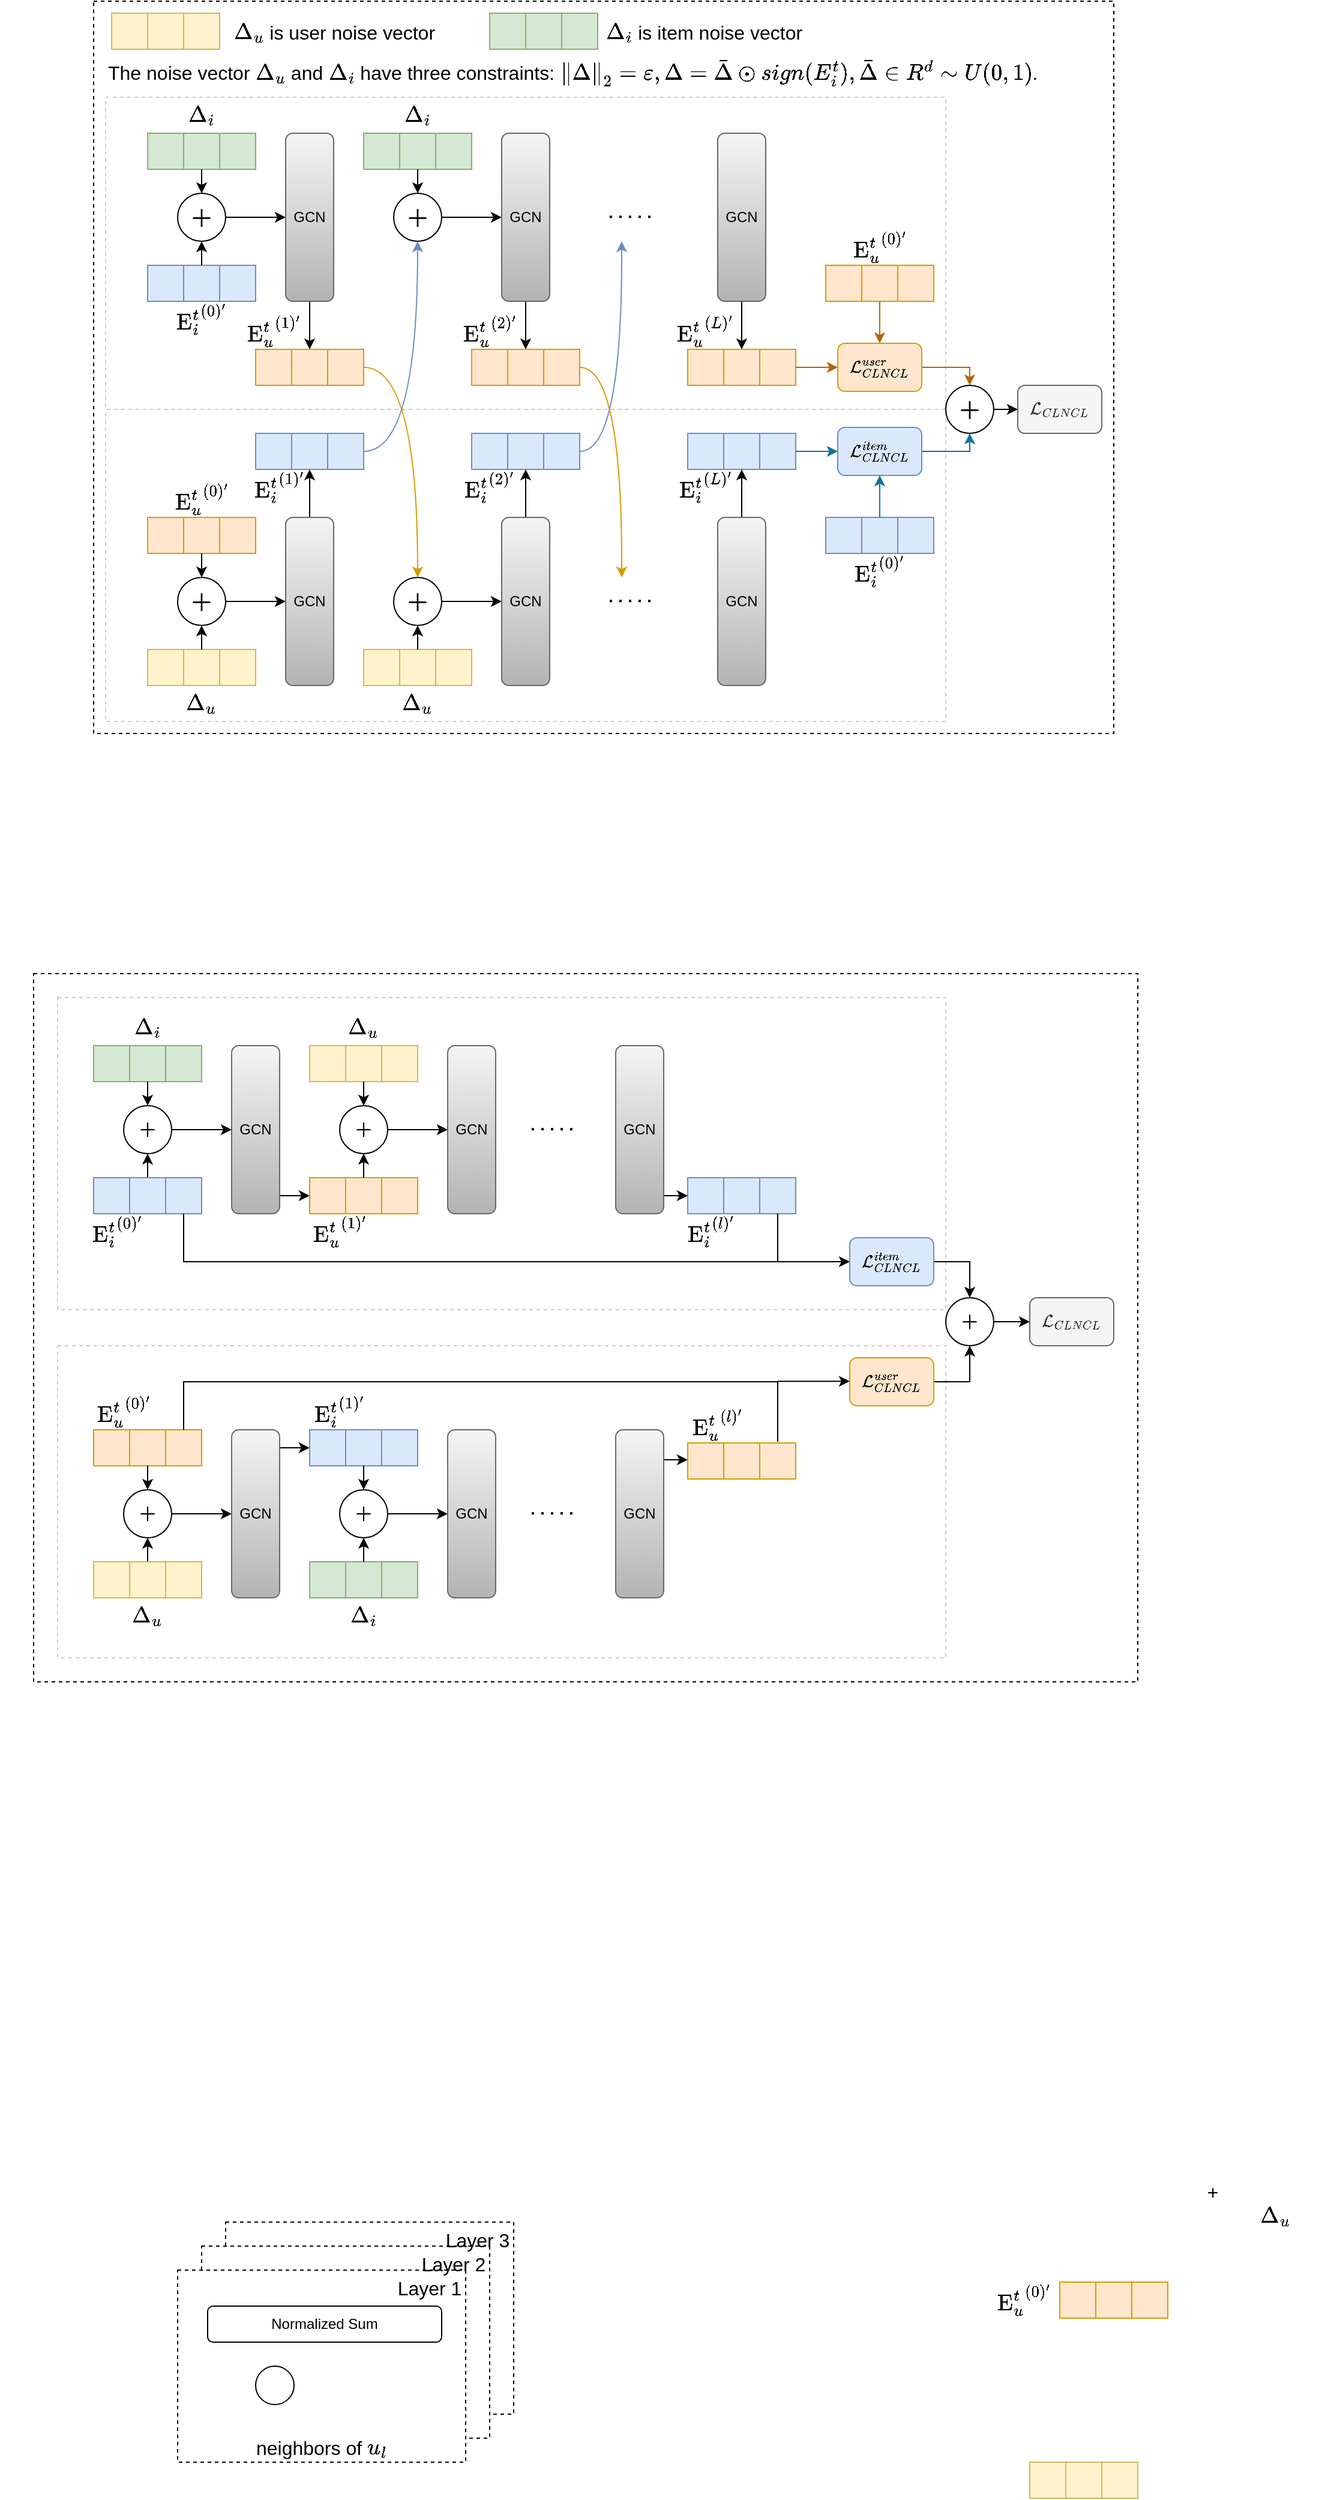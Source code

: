 <mxfile version="24.7.7">
  <diagram name="第 1 页" id="0odNos-ram8B0JtTMt9t">
    <mxGraphModel dx="1386" dy="748" grid="1" gridSize="10" guides="1" tooltips="1" connect="1" arrows="1" fold="1" page="1" pageScale="1" pageWidth="1169" pageHeight="827" math="1" shadow="0">
      <root>
        <mxCell id="0" />
        <mxCell id="1" parent="0" />
        <mxCell id="on7W_02Eu3kguIsyM6I1-46" value="" style="rounded=0;whiteSpace=wrap;html=1;dashed=1;" vertex="1" parent="1">
          <mxGeometry x="90" y="30" width="850" height="610" as="geometry" />
        </mxCell>
        <mxCell id="on7W_02Eu3kguIsyM6I1-45" value="" style="rounded=0;whiteSpace=wrap;html=1;dashed=1;strokeColor=#CCCCCC;" vertex="1" parent="1">
          <mxGeometry x="100" y="370" width="700" height="260" as="geometry" />
        </mxCell>
        <mxCell id="on7W_02Eu3kguIsyM6I1-44" value="" style="rounded=0;whiteSpace=wrap;html=1;dashed=1;strokeColor=#CCCCCC;" vertex="1" parent="1">
          <mxGeometry x="100" y="110" width="700" height="260" as="geometry" />
        </mxCell>
        <mxCell id="on7W_02Eu3kguIsyM6I1-17" value="" style="rounded=0;whiteSpace=wrap;html=1;dashed=1;" vertex="1" parent="1">
          <mxGeometry x="40" y="840" width="920" height="590" as="geometry" />
        </mxCell>
        <mxCell id="on7W_02Eu3kguIsyM6I1-15" value="" style="rounded=0;whiteSpace=wrap;html=1;dashed=1;strokeColor=#CCCCCC;" vertex="1" parent="1">
          <mxGeometry x="60" y="1150" width="740" height="260" as="geometry" />
        </mxCell>
        <mxCell id="on7W_02Eu3kguIsyM6I1-3" value="" style="rounded=0;whiteSpace=wrap;html=1;dashed=1;strokeColor=#CCCCCC;" vertex="1" parent="1">
          <mxGeometry x="60" y="860" width="740" height="260" as="geometry" />
        </mxCell>
        <mxCell id="hxnIVphIfkXCkqFVnGNQ-787" value="" style="rounded=0;whiteSpace=wrap;html=1;dashed=1;" parent="1" vertex="1">
          <mxGeometry x="200" y="1880" width="240" height="160" as="geometry" />
        </mxCell>
        <mxCell id="hxnIVphIfkXCkqFVnGNQ-784" value="" style="rounded=0;whiteSpace=wrap;html=1;dashed=1;" parent="1" vertex="1">
          <mxGeometry x="180" y="1900" width="240" height="160" as="geometry" />
        </mxCell>
        <mxCell id="hxnIVphIfkXCkqFVnGNQ-420" style="edgeStyle=orthogonalEdgeStyle;rounded=0;orthogonalLoop=1;jettySize=auto;html=1;exitX=0.5;exitY=1;exitDx=0;exitDy=0;entryX=0.5;entryY=0;entryDx=0;entryDy=0;" parent="1" source="hxnIVphIfkXCkqFVnGNQ-38" target="hxnIVphIfkXCkqFVnGNQ-418" edge="1">
          <mxGeometry relative="1" as="geometry" />
        </mxCell>
        <mxCell id="hxnIVphIfkXCkqFVnGNQ-38" value="GCN" style="rounded=1;whiteSpace=wrap;html=1;fillColor=#f5f5f5;gradientColor=#b3b3b3;strokeColor=#666666;" parent="1" vertex="1">
          <mxGeometry x="250" y="140" width="40" height="140" as="geometry" />
        </mxCell>
        <mxCell id="hxnIVphIfkXCkqFVnGNQ-98" value="" style="group" parent="1" vertex="1" connectable="0">
          <mxGeometry x="135" y="250" width="90" height="60" as="geometry" />
        </mxCell>
        <mxCell id="C153-lScjyPloALbCFHb-24" value="&lt;font style=&quot;font-size: 16px;&quot;&gt;$$ {\mathrm{E}_{i}^{t}}^{(0)&#39;}$$&lt;/font&gt;" style="text;html=1;align=center;verticalAlign=middle;whiteSpace=wrap;rounded=0;" parent="hxnIVphIfkXCkqFVnGNQ-98" vertex="1">
          <mxGeometry x="20" y="30" width="50" height="30" as="geometry" />
        </mxCell>
        <mxCell id="hxnIVphIfkXCkqFVnGNQ-39" value="" style="group;fillColor=#dae8fc;strokeColor=#6c8ebf;rotation=0;" parent="hxnIVphIfkXCkqFVnGNQ-98" vertex="1" connectable="0">
          <mxGeometry width="90" height="30" as="geometry" />
        </mxCell>
        <mxCell id="hxnIVphIfkXCkqFVnGNQ-40" value="" style="whiteSpace=wrap;html=1;aspect=fixed;fillColor=#dae8fc;strokeColor=#6c8ebf;rotation=0;" parent="hxnIVphIfkXCkqFVnGNQ-39" vertex="1">
          <mxGeometry width="30" height="30" as="geometry" />
        </mxCell>
        <mxCell id="hxnIVphIfkXCkqFVnGNQ-41" value="" style="whiteSpace=wrap;html=1;aspect=fixed;fillColor=#dae8fc;strokeColor=#6c8ebf;rotation=0;" parent="hxnIVphIfkXCkqFVnGNQ-39" vertex="1">
          <mxGeometry x="30" width="30" height="30" as="geometry" />
        </mxCell>
        <mxCell id="hxnIVphIfkXCkqFVnGNQ-42" value="" style="whiteSpace=wrap;html=1;aspect=fixed;fillColor=#dae8fc;strokeColor=#6c8ebf;rotation=0;" parent="hxnIVphIfkXCkqFVnGNQ-39" vertex="1">
          <mxGeometry x="60" width="30" height="30" as="geometry" />
        </mxCell>
        <mxCell id="hxnIVphIfkXCkqFVnGNQ-407" style="edgeStyle=orthogonalEdgeStyle;rounded=0;orthogonalLoop=1;jettySize=auto;html=1;exitX=1;exitY=0.5;exitDx=0;exitDy=0;entryX=0;entryY=0.5;entryDx=0;entryDy=0;" parent="1" source="hxnIVphIfkXCkqFVnGNQ-398" target="hxnIVphIfkXCkqFVnGNQ-38" edge="1">
          <mxGeometry relative="1" as="geometry" />
        </mxCell>
        <mxCell id="hxnIVphIfkXCkqFVnGNQ-398" value="&lt;font style=&quot;font-size: 20px;&quot;&gt;＋&lt;/font&gt;" style="ellipse;whiteSpace=wrap;html=1;aspect=fixed;" parent="1" vertex="1">
          <mxGeometry x="160" y="190" width="40" height="40" as="geometry" />
        </mxCell>
        <mxCell id="hxnIVphIfkXCkqFVnGNQ-399" value="" style="group" parent="1" vertex="1" connectable="0">
          <mxGeometry x="135" y="110" width="90" height="60" as="geometry" />
        </mxCell>
        <mxCell id="hxnIVphIfkXCkqFVnGNQ-400" value="" style="group;fillColor=#d5e8d4;strokeColor=#82b366;rotation=0;" parent="hxnIVphIfkXCkqFVnGNQ-399" vertex="1" connectable="0">
          <mxGeometry y="30" width="90" height="30" as="geometry" />
        </mxCell>
        <mxCell id="hxnIVphIfkXCkqFVnGNQ-401" value="" style="whiteSpace=wrap;html=1;aspect=fixed;fillColor=#d5e8d4;strokeColor=#82b366;rotation=0;" parent="hxnIVphIfkXCkqFVnGNQ-400" vertex="1">
          <mxGeometry width="30" height="30" as="geometry" />
        </mxCell>
        <mxCell id="hxnIVphIfkXCkqFVnGNQ-402" value="" style="whiteSpace=wrap;html=1;aspect=fixed;fillColor=#d5e8d4;strokeColor=#82b366;rotation=0;" parent="hxnIVphIfkXCkqFVnGNQ-400" vertex="1">
          <mxGeometry x="30" width="30" height="30" as="geometry" />
        </mxCell>
        <mxCell id="hxnIVphIfkXCkqFVnGNQ-403" value="" style="whiteSpace=wrap;html=1;aspect=fixed;fillColor=#d5e8d4;strokeColor=#82b366;rotation=0;" parent="hxnIVphIfkXCkqFVnGNQ-400" vertex="1">
          <mxGeometry x="60" width="30" height="30" as="geometry" />
        </mxCell>
        <mxCell id="hxnIVphIfkXCkqFVnGNQ-404" value="&lt;span style=&quot;font-size: 16px;&quot;&gt;$$\Delta_i$$&lt;/span&gt;" style="text;html=1;align=center;verticalAlign=middle;whiteSpace=wrap;rounded=0;" parent="hxnIVphIfkXCkqFVnGNQ-399" vertex="1">
          <mxGeometry x="20" width="50" height="30" as="geometry" />
        </mxCell>
        <mxCell id="hxnIVphIfkXCkqFVnGNQ-405" style="edgeStyle=orthogonalEdgeStyle;rounded=0;orthogonalLoop=1;jettySize=auto;html=1;exitX=0.5;exitY=0;exitDx=0;exitDy=0;entryX=0.5;entryY=1;entryDx=0;entryDy=0;" parent="1" source="hxnIVphIfkXCkqFVnGNQ-41" target="hxnIVphIfkXCkqFVnGNQ-398" edge="1">
          <mxGeometry relative="1" as="geometry" />
        </mxCell>
        <mxCell id="hxnIVphIfkXCkqFVnGNQ-406" style="edgeStyle=orthogonalEdgeStyle;rounded=0;orthogonalLoop=1;jettySize=auto;html=1;exitX=0.5;exitY=1;exitDx=0;exitDy=0;entryX=0.5;entryY=0;entryDx=0;entryDy=0;" parent="1" source="hxnIVphIfkXCkqFVnGNQ-402" target="hxnIVphIfkXCkqFVnGNQ-398" edge="1">
          <mxGeometry relative="1" as="geometry" />
        </mxCell>
        <mxCell id="hxnIVphIfkXCkqFVnGNQ-414" value="" style="group" parent="1" vertex="1" connectable="0">
          <mxGeometry x="225" y="290" width="90" height="60" as="geometry" />
        </mxCell>
        <mxCell id="hxnIVphIfkXCkqFVnGNQ-415" value="&lt;font style=&quot;font-size: 16px;&quot;&gt;$$ {\mathrm{E}_{u}^{t}}^{(1)&#39;}$$&lt;/font&gt;" style="text;html=1;align=center;verticalAlign=middle;whiteSpace=wrap;rounded=0;" parent="hxnIVphIfkXCkqFVnGNQ-414" vertex="1">
          <mxGeometry x="-10" width="50" height="30" as="geometry" />
        </mxCell>
        <mxCell id="hxnIVphIfkXCkqFVnGNQ-416" value="" style="group;fillColor=#ffe6cc;strokeColor=#d79b00;rotation=0;" parent="hxnIVphIfkXCkqFVnGNQ-414" vertex="1" connectable="0">
          <mxGeometry y="30" width="90" height="30" as="geometry" />
        </mxCell>
        <mxCell id="hxnIVphIfkXCkqFVnGNQ-417" value="" style="whiteSpace=wrap;html=1;aspect=fixed;fillColor=#ffe6cc;strokeColor=#d79b00;rotation=0;" parent="hxnIVphIfkXCkqFVnGNQ-416" vertex="1">
          <mxGeometry width="30" height="30" as="geometry" />
        </mxCell>
        <mxCell id="hxnIVphIfkXCkqFVnGNQ-418" value="" style="whiteSpace=wrap;html=1;aspect=fixed;fillColor=#ffe6cc;strokeColor=#d79b00;rotation=0;" parent="hxnIVphIfkXCkqFVnGNQ-416" vertex="1">
          <mxGeometry x="30" width="30" height="30" as="geometry" />
        </mxCell>
        <mxCell id="hxnIVphIfkXCkqFVnGNQ-419" value="" style="whiteSpace=wrap;html=1;aspect=fixed;fillColor=#ffe6cc;strokeColor=#d79b00;rotation=0;" parent="hxnIVphIfkXCkqFVnGNQ-416" vertex="1">
          <mxGeometry x="60" width="30" height="30" as="geometry" />
        </mxCell>
        <mxCell id="hxnIVphIfkXCkqFVnGNQ-421" value="" style="group" parent="1" vertex="1" connectable="0">
          <mxGeometry x="135" y="440" width="90" height="60" as="geometry" />
        </mxCell>
        <mxCell id="hxnIVphIfkXCkqFVnGNQ-423" value="" style="group;fillColor=#ffe6cc;strokeColor=#d79b00;rotation=0;" parent="hxnIVphIfkXCkqFVnGNQ-421" vertex="1" connectable="0">
          <mxGeometry y="20" width="90" height="30" as="geometry" />
        </mxCell>
        <mxCell id="hxnIVphIfkXCkqFVnGNQ-424" value="" style="whiteSpace=wrap;html=1;aspect=fixed;fillColor=#ffe6cc;strokeColor=#d79b00;rotation=0;" parent="hxnIVphIfkXCkqFVnGNQ-423" vertex="1">
          <mxGeometry width="30" height="30" as="geometry" />
        </mxCell>
        <mxCell id="hxnIVphIfkXCkqFVnGNQ-425" value="" style="whiteSpace=wrap;html=1;aspect=fixed;fillColor=#ffe6cc;strokeColor=#d79b00;rotation=0;" parent="hxnIVphIfkXCkqFVnGNQ-423" vertex="1">
          <mxGeometry x="30" width="30" height="30" as="geometry" />
        </mxCell>
        <mxCell id="hxnIVphIfkXCkqFVnGNQ-426" value="" style="whiteSpace=wrap;html=1;aspect=fixed;fillColor=#ffe6cc;strokeColor=#d79b00;rotation=0;" parent="hxnIVphIfkXCkqFVnGNQ-423" vertex="1">
          <mxGeometry x="60" width="30" height="30" as="geometry" />
        </mxCell>
        <mxCell id="hxnIVphIfkXCkqFVnGNQ-439" style="edgeStyle=orthogonalEdgeStyle;rounded=0;orthogonalLoop=1;jettySize=auto;html=1;exitX=1;exitY=0.5;exitDx=0;exitDy=0;entryX=0;entryY=0.5;entryDx=0;entryDy=0;" parent="1" source="hxnIVphIfkXCkqFVnGNQ-433" target="hxnIVphIfkXCkqFVnGNQ-438" edge="1">
          <mxGeometry relative="1" as="geometry" />
        </mxCell>
        <mxCell id="hxnIVphIfkXCkqFVnGNQ-433" value="&lt;font style=&quot;font-size: 20px;&quot;&gt;＋&lt;/font&gt;" style="ellipse;whiteSpace=wrap;html=1;aspect=fixed;" parent="1" vertex="1">
          <mxGeometry x="160" y="510" width="40" height="40" as="geometry" />
        </mxCell>
        <mxCell id="hxnIVphIfkXCkqFVnGNQ-526" style="edgeStyle=orthogonalEdgeStyle;rounded=0;orthogonalLoop=1;jettySize=auto;html=1;exitX=1;exitY=0.5;exitDx=0;exitDy=0;entryX=0.5;entryY=1;entryDx=0;entryDy=0;fillColor=#b1ddf0;strokeColor=#10739e;" parent="1" source="hxnIVphIfkXCkqFVnGNQ-434" target="hxnIVphIfkXCkqFVnGNQ-521" edge="1">
          <mxGeometry relative="1" as="geometry">
            <Array as="points">
              <mxPoint x="820" y="405" />
            </Array>
          </mxGeometry>
        </mxCell>
        <mxCell id="hxnIVphIfkXCkqFVnGNQ-434" value="$$\mathcal{L}_{CLNCL}^{item}$$" style="rounded=1;whiteSpace=wrap;html=1;fillColor=#dae8fc;strokeColor=#6c8ebf;" parent="1" vertex="1">
          <mxGeometry x="710" y="385" width="70" height="40" as="geometry" />
        </mxCell>
        <mxCell id="hxnIVphIfkXCkqFVnGNQ-435" value="&lt;span style=&quot;font-size: 16px;&quot;&gt;$$\Delta_u$$&lt;/span&gt;" style="text;html=1;align=center;verticalAlign=middle;whiteSpace=wrap;rounded=0;" parent="1" vertex="1">
          <mxGeometry x="155" y="600" width="50" height="30" as="geometry" />
        </mxCell>
        <mxCell id="hxnIVphIfkXCkqFVnGNQ-436" style="edgeStyle=orthogonalEdgeStyle;rounded=0;orthogonalLoop=1;jettySize=auto;html=1;exitX=0.5;exitY=1;exitDx=0;exitDy=0;entryX=0.5;entryY=0;entryDx=0;entryDy=0;" parent="1" source="hxnIVphIfkXCkqFVnGNQ-425" target="hxnIVphIfkXCkqFVnGNQ-433" edge="1">
          <mxGeometry relative="1" as="geometry" />
        </mxCell>
        <mxCell id="hxnIVphIfkXCkqFVnGNQ-448" style="edgeStyle=orthogonalEdgeStyle;rounded=0;orthogonalLoop=1;jettySize=auto;html=1;exitX=0.5;exitY=0;exitDx=0;exitDy=0;entryX=0.5;entryY=1;entryDx=0;entryDy=0;" parent="1" source="hxnIVphIfkXCkqFVnGNQ-438" target="hxnIVphIfkXCkqFVnGNQ-444" edge="1">
          <mxGeometry relative="1" as="geometry" />
        </mxCell>
        <mxCell id="hxnIVphIfkXCkqFVnGNQ-438" value="GCN" style="rounded=1;whiteSpace=wrap;html=1;fillColor=#f5f5f5;gradientColor=#b3b3b3;strokeColor=#666666;" parent="1" vertex="1">
          <mxGeometry x="250" y="460" width="40" height="140" as="geometry" />
        </mxCell>
        <mxCell id="hxnIVphIfkXCkqFVnGNQ-449" value="" style="group" parent="1" vertex="1" connectable="0">
          <mxGeometry x="225" y="390" width="90" height="60" as="geometry" />
        </mxCell>
        <mxCell id="hxnIVphIfkXCkqFVnGNQ-441" value="&lt;font style=&quot;font-size: 16px;&quot;&gt;$$ {\mathrm{E}_{i}^{t}}^{(1)&#39;}$$&lt;/font&gt;" style="text;html=1;align=center;verticalAlign=middle;whiteSpace=wrap;rounded=0;container=0;" parent="hxnIVphIfkXCkqFVnGNQ-449" vertex="1">
          <mxGeometry x="-5" y="30" width="50" height="30" as="geometry" />
        </mxCell>
        <mxCell id="hxnIVphIfkXCkqFVnGNQ-446" value="" style="group" parent="hxnIVphIfkXCkqFVnGNQ-449" vertex="1" connectable="0">
          <mxGeometry width="90" height="30" as="geometry" />
        </mxCell>
        <mxCell id="hxnIVphIfkXCkqFVnGNQ-442" value="" style="group;fillColor=#dae8fc;strokeColor=#6c8ebf;rotation=0;container=0;" parent="hxnIVphIfkXCkqFVnGNQ-446" vertex="1" connectable="0">
          <mxGeometry width="90" height="30" as="geometry" />
        </mxCell>
        <mxCell id="hxnIVphIfkXCkqFVnGNQ-443" value="" style="whiteSpace=wrap;html=1;aspect=fixed;fillColor=#dae8fc;strokeColor=#6c8ebf;rotation=0;container=0;" parent="hxnIVphIfkXCkqFVnGNQ-446" vertex="1">
          <mxGeometry width="30" height="30" as="geometry" />
        </mxCell>
        <mxCell id="hxnIVphIfkXCkqFVnGNQ-444" value="" style="whiteSpace=wrap;html=1;aspect=fixed;fillColor=#dae8fc;strokeColor=#6c8ebf;rotation=0;container=0;" parent="hxnIVphIfkXCkqFVnGNQ-446" vertex="1">
          <mxGeometry x="30" width="30" height="30" as="geometry" />
        </mxCell>
        <mxCell id="hxnIVphIfkXCkqFVnGNQ-445" value="" style="whiteSpace=wrap;html=1;aspect=fixed;fillColor=#dae8fc;strokeColor=#6c8ebf;rotation=0;container=0;" parent="hxnIVphIfkXCkqFVnGNQ-446" vertex="1">
          <mxGeometry x="60" width="30" height="30" as="geometry" />
        </mxCell>
        <mxCell id="hxnIVphIfkXCkqFVnGNQ-450" value="" style="group;fillColor=#fff2cc;strokeColor=#d6b656;rotation=0;" parent="1" vertex="1" connectable="0">
          <mxGeometry x="315" y="570" width="90" height="30" as="geometry" />
        </mxCell>
        <mxCell id="hxnIVphIfkXCkqFVnGNQ-451" value="" style="whiteSpace=wrap;html=1;aspect=fixed;fillColor=#fff2cc;strokeColor=#d6b656;rotation=0;" parent="hxnIVphIfkXCkqFVnGNQ-450" vertex="1">
          <mxGeometry width="30" height="30" as="geometry" />
        </mxCell>
        <mxCell id="hxnIVphIfkXCkqFVnGNQ-452" value="" style="whiteSpace=wrap;html=1;aspect=fixed;fillColor=#fff2cc;strokeColor=#d6b656;rotation=0;" parent="hxnIVphIfkXCkqFVnGNQ-450" vertex="1">
          <mxGeometry x="30" width="30" height="30" as="geometry" />
        </mxCell>
        <mxCell id="hxnIVphIfkXCkqFVnGNQ-453" value="" style="whiteSpace=wrap;html=1;aspect=fixed;fillColor=#fff2cc;strokeColor=#d6b656;rotation=0;" parent="hxnIVphIfkXCkqFVnGNQ-450" vertex="1">
          <mxGeometry x="60" width="30" height="30" as="geometry" />
        </mxCell>
        <mxCell id="hxnIVphIfkXCkqFVnGNQ-473" style="edgeStyle=orthogonalEdgeStyle;rounded=0;orthogonalLoop=1;jettySize=auto;html=1;exitX=1;exitY=0.5;exitDx=0;exitDy=0;entryX=0;entryY=0.5;entryDx=0;entryDy=0;" parent="1" source="hxnIVphIfkXCkqFVnGNQ-454" target="hxnIVphIfkXCkqFVnGNQ-472" edge="1">
          <mxGeometry relative="1" as="geometry" />
        </mxCell>
        <mxCell id="hxnIVphIfkXCkqFVnGNQ-454" value="&lt;font style=&quot;font-size: 20px;&quot;&gt;＋&lt;/font&gt;" style="ellipse;whiteSpace=wrap;html=1;aspect=fixed;" parent="1" vertex="1">
          <mxGeometry x="340" y="510" width="40" height="40" as="geometry" />
        </mxCell>
        <mxCell id="hxnIVphIfkXCkqFVnGNQ-455" value="&lt;span style=&quot;font-size: 16px;&quot;&gt;$$\Delta_u$$&lt;/span&gt;" style="text;html=1;align=center;verticalAlign=middle;whiteSpace=wrap;rounded=0;" parent="1" vertex="1">
          <mxGeometry x="335" y="600" width="50" height="30" as="geometry" />
        </mxCell>
        <mxCell id="hxnIVphIfkXCkqFVnGNQ-456" style="edgeStyle=orthogonalEdgeStyle;rounded=0;orthogonalLoop=1;jettySize=auto;html=1;exitX=0.5;exitY=0;exitDx=0;exitDy=0;entryX=0.5;entryY=1;entryDx=0;entryDy=0;" parent="1" source="hxnIVphIfkXCkqFVnGNQ-452" target="hxnIVphIfkXCkqFVnGNQ-454" edge="1">
          <mxGeometry relative="1" as="geometry" />
        </mxCell>
        <mxCell id="hxnIVphIfkXCkqFVnGNQ-471" style="edgeStyle=orthogonalEdgeStyle;rounded=0;orthogonalLoop=1;jettySize=auto;html=1;exitX=1;exitY=0.5;exitDx=0;exitDy=0;entryX=0;entryY=0.5;entryDx=0;entryDy=0;" parent="1" source="hxnIVphIfkXCkqFVnGNQ-458" target="hxnIVphIfkXCkqFVnGNQ-470" edge="1">
          <mxGeometry relative="1" as="geometry" />
        </mxCell>
        <mxCell id="hxnIVphIfkXCkqFVnGNQ-458" value="&lt;font style=&quot;font-size: 20px;&quot;&gt;＋&lt;/font&gt;" style="ellipse;whiteSpace=wrap;html=1;aspect=fixed;" parent="1" vertex="1">
          <mxGeometry x="340" y="190" width="40" height="40" as="geometry" />
        </mxCell>
        <mxCell id="hxnIVphIfkXCkqFVnGNQ-459" value="" style="group" parent="1" vertex="1" connectable="0">
          <mxGeometry x="315" y="110" width="90" height="60" as="geometry" />
        </mxCell>
        <mxCell id="hxnIVphIfkXCkqFVnGNQ-460" value="" style="group;fillColor=#d5e8d4;strokeColor=#82b366;rotation=0;" parent="hxnIVphIfkXCkqFVnGNQ-459" vertex="1" connectable="0">
          <mxGeometry y="30" width="90" height="30" as="geometry" />
        </mxCell>
        <mxCell id="hxnIVphIfkXCkqFVnGNQ-461" value="" style="whiteSpace=wrap;html=1;aspect=fixed;fillColor=#d5e8d4;strokeColor=#82b366;rotation=0;" parent="hxnIVphIfkXCkqFVnGNQ-460" vertex="1">
          <mxGeometry width="30" height="30" as="geometry" />
        </mxCell>
        <mxCell id="hxnIVphIfkXCkqFVnGNQ-462" value="" style="whiteSpace=wrap;html=1;aspect=fixed;fillColor=#d5e8d4;strokeColor=#82b366;rotation=0;" parent="hxnIVphIfkXCkqFVnGNQ-460" vertex="1">
          <mxGeometry x="30" width="30" height="30" as="geometry" />
        </mxCell>
        <mxCell id="hxnIVphIfkXCkqFVnGNQ-463" value="" style="whiteSpace=wrap;html=1;aspect=fixed;fillColor=#d5e8d4;strokeColor=#82b366;rotation=0;" parent="hxnIVphIfkXCkqFVnGNQ-460" vertex="1">
          <mxGeometry x="60" width="30" height="30" as="geometry" />
        </mxCell>
        <mxCell id="hxnIVphIfkXCkqFVnGNQ-464" value="&lt;span style=&quot;font-size: 16px;&quot;&gt;$$\Delta_i$$&lt;/span&gt;" style="text;html=1;align=center;verticalAlign=middle;whiteSpace=wrap;rounded=0;" parent="hxnIVphIfkXCkqFVnGNQ-459" vertex="1">
          <mxGeometry x="20" width="50" height="30" as="geometry" />
        </mxCell>
        <mxCell id="hxnIVphIfkXCkqFVnGNQ-465" style="edgeStyle=orthogonalEdgeStyle;rounded=0;orthogonalLoop=1;jettySize=auto;html=1;exitX=0.5;exitY=1;exitDx=0;exitDy=0;entryX=0.5;entryY=0;entryDx=0;entryDy=0;" parent="1" source="hxnIVphIfkXCkqFVnGNQ-462" target="hxnIVphIfkXCkqFVnGNQ-458" edge="1">
          <mxGeometry relative="1" as="geometry" />
        </mxCell>
        <mxCell id="hxnIVphIfkXCkqFVnGNQ-468" value="" style="endArrow=classic;html=1;rounded=0;entryX=0.5;entryY=0;entryDx=0;entryDy=0;exitX=1;exitY=0.5;exitDx=0;exitDy=0;edgeStyle=orthogonalEdgeStyle;elbow=vertical;curved=1;fillColor=#ffe6cc;strokeColor=#d79b00;" parent="1" source="hxnIVphIfkXCkqFVnGNQ-419" target="hxnIVphIfkXCkqFVnGNQ-454" edge="1">
          <mxGeometry width="50" height="50" relative="1" as="geometry">
            <mxPoint x="380" y="380" as="sourcePoint" />
            <mxPoint x="430" y="330" as="targetPoint" />
          </mxGeometry>
        </mxCell>
        <mxCell id="hxnIVphIfkXCkqFVnGNQ-469" style="rounded=0;orthogonalLoop=1;jettySize=auto;html=1;exitX=1;exitY=0.5;exitDx=0;exitDy=0;entryX=0.5;entryY=1;entryDx=0;entryDy=0;edgeStyle=orthogonalEdgeStyle;curved=1;fillColor=#dae8fc;strokeColor=#6c8ebf;" parent="1" source="hxnIVphIfkXCkqFVnGNQ-445" target="hxnIVphIfkXCkqFVnGNQ-458" edge="1">
          <mxGeometry relative="1" as="geometry" />
        </mxCell>
        <mxCell id="hxnIVphIfkXCkqFVnGNQ-487" style="edgeStyle=orthogonalEdgeStyle;rounded=0;orthogonalLoop=1;jettySize=auto;html=1;exitX=0.5;exitY=1;exitDx=0;exitDy=0;entryX=0.5;entryY=0;entryDx=0;entryDy=0;" parent="1" source="hxnIVphIfkXCkqFVnGNQ-470" target="hxnIVphIfkXCkqFVnGNQ-478" edge="1">
          <mxGeometry relative="1" as="geometry" />
        </mxCell>
        <mxCell id="hxnIVphIfkXCkqFVnGNQ-470" value="GCN" style="rounded=1;whiteSpace=wrap;html=1;fillColor=#f5f5f5;gradientColor=#b3b3b3;strokeColor=#666666;" parent="1" vertex="1">
          <mxGeometry x="430" y="140" width="40" height="140" as="geometry" />
        </mxCell>
        <mxCell id="hxnIVphIfkXCkqFVnGNQ-489" style="edgeStyle=orthogonalEdgeStyle;rounded=0;orthogonalLoop=1;jettySize=auto;html=1;exitX=0.5;exitY=0;exitDx=0;exitDy=0;entryX=0.5;entryY=1;entryDx=0;entryDy=0;" parent="1" source="hxnIVphIfkXCkqFVnGNQ-472" target="hxnIVphIfkXCkqFVnGNQ-485" edge="1">
          <mxGeometry relative="1" as="geometry" />
        </mxCell>
        <mxCell id="hxnIVphIfkXCkqFVnGNQ-472" value="GCN" style="rounded=1;whiteSpace=wrap;html=1;fillColor=#f5f5f5;gradientColor=#b3b3b3;strokeColor=#666666;" parent="1" vertex="1">
          <mxGeometry x="430" y="460" width="40" height="140" as="geometry" />
        </mxCell>
        <mxCell id="hxnIVphIfkXCkqFVnGNQ-474" value="" style="group" parent="1" vertex="1" connectable="0">
          <mxGeometry x="405" y="290" width="90" height="60" as="geometry" />
        </mxCell>
        <mxCell id="hxnIVphIfkXCkqFVnGNQ-475" value="&lt;font style=&quot;font-size: 16px;&quot;&gt;$$ {\mathrm{E}_{u}^{t}}^{(2)&#39;}$$&lt;/font&gt;" style="text;html=1;align=center;verticalAlign=middle;whiteSpace=wrap;rounded=0;" parent="hxnIVphIfkXCkqFVnGNQ-474" vertex="1">
          <mxGeometry x="-10" width="50" height="30" as="geometry" />
        </mxCell>
        <mxCell id="hxnIVphIfkXCkqFVnGNQ-476" value="" style="group;fillColor=#ffe6cc;strokeColor=#d79b00;rotation=0;" parent="hxnIVphIfkXCkqFVnGNQ-474" vertex="1" connectable="0">
          <mxGeometry y="30" width="90" height="30" as="geometry" />
        </mxCell>
        <mxCell id="hxnIVphIfkXCkqFVnGNQ-477" value="" style="whiteSpace=wrap;html=1;aspect=fixed;fillColor=#ffe6cc;strokeColor=#d79b00;rotation=0;" parent="hxnIVphIfkXCkqFVnGNQ-476" vertex="1">
          <mxGeometry width="30" height="30" as="geometry" />
        </mxCell>
        <mxCell id="hxnIVphIfkXCkqFVnGNQ-478" value="" style="whiteSpace=wrap;html=1;aspect=fixed;fillColor=#ffe6cc;strokeColor=#d79b00;rotation=0;" parent="hxnIVphIfkXCkqFVnGNQ-476" vertex="1">
          <mxGeometry x="30" width="30" height="30" as="geometry" />
        </mxCell>
        <mxCell id="hxnIVphIfkXCkqFVnGNQ-479" value="" style="whiteSpace=wrap;html=1;aspect=fixed;fillColor=#ffe6cc;strokeColor=#d79b00;rotation=0;" parent="hxnIVphIfkXCkqFVnGNQ-476" vertex="1">
          <mxGeometry x="60" width="30" height="30" as="geometry" />
        </mxCell>
        <mxCell id="hxnIVphIfkXCkqFVnGNQ-480" value="" style="group" parent="1" vertex="1" connectable="0">
          <mxGeometry x="405" y="390" width="90" height="60" as="geometry" />
        </mxCell>
        <mxCell id="hxnIVphIfkXCkqFVnGNQ-481" value="&lt;font style=&quot;font-size: 16px;&quot;&gt;$$ {\mathrm{E}_{i}^{t}}^{(2)&#39;}$$&lt;/font&gt;" style="text;html=1;align=center;verticalAlign=middle;whiteSpace=wrap;rounded=0;container=0;" parent="hxnIVphIfkXCkqFVnGNQ-480" vertex="1">
          <mxGeometry x="-10" y="30" width="50" height="30" as="geometry" />
        </mxCell>
        <mxCell id="hxnIVphIfkXCkqFVnGNQ-482" value="" style="group" parent="hxnIVphIfkXCkqFVnGNQ-480" vertex="1" connectable="0">
          <mxGeometry width="90" height="30" as="geometry" />
        </mxCell>
        <mxCell id="hxnIVphIfkXCkqFVnGNQ-483" value="" style="group;fillColor=#dae8fc;strokeColor=#6c8ebf;rotation=0;container=0;" parent="hxnIVphIfkXCkqFVnGNQ-482" vertex="1" connectable="0">
          <mxGeometry width="90" height="30" as="geometry" />
        </mxCell>
        <mxCell id="hxnIVphIfkXCkqFVnGNQ-484" value="" style="whiteSpace=wrap;html=1;aspect=fixed;fillColor=#dae8fc;strokeColor=#6c8ebf;rotation=0;container=0;" parent="hxnIVphIfkXCkqFVnGNQ-482" vertex="1">
          <mxGeometry width="30" height="30" as="geometry" />
        </mxCell>
        <mxCell id="hxnIVphIfkXCkqFVnGNQ-485" value="" style="whiteSpace=wrap;html=1;aspect=fixed;fillColor=#dae8fc;strokeColor=#6c8ebf;rotation=0;container=0;" parent="hxnIVphIfkXCkqFVnGNQ-482" vertex="1">
          <mxGeometry x="30" width="30" height="30" as="geometry" />
        </mxCell>
        <mxCell id="hxnIVphIfkXCkqFVnGNQ-486" value="" style="whiteSpace=wrap;html=1;aspect=fixed;fillColor=#dae8fc;strokeColor=#6c8ebf;rotation=0;container=0;" parent="hxnIVphIfkXCkqFVnGNQ-482" vertex="1">
          <mxGeometry x="60" width="30" height="30" as="geometry" />
        </mxCell>
        <mxCell id="hxnIVphIfkXCkqFVnGNQ-492" style="edgeStyle=orthogonalEdgeStyle;rounded=0;orthogonalLoop=1;jettySize=auto;html=1;exitX=1;exitY=0.5;exitDx=0;exitDy=0;curved=1;fillColor=#ffe6cc;strokeColor=#d79b00;" parent="1" source="hxnIVphIfkXCkqFVnGNQ-479" edge="1">
          <mxGeometry relative="1" as="geometry">
            <mxPoint x="530" y="510" as="targetPoint" />
          </mxGeometry>
        </mxCell>
        <mxCell id="hxnIVphIfkXCkqFVnGNQ-493" style="edgeStyle=orthogonalEdgeStyle;rounded=0;orthogonalLoop=1;jettySize=auto;html=1;exitX=1;exitY=0.5;exitDx=0;exitDy=0;curved=1;fillColor=#dae8fc;strokeColor=#6c8ebf;" parent="1" source="hxnIVphIfkXCkqFVnGNQ-486" edge="1">
          <mxGeometry relative="1" as="geometry">
            <mxPoint x="530" y="230" as="targetPoint" />
          </mxGeometry>
        </mxCell>
        <mxCell id="hxnIVphIfkXCkqFVnGNQ-494" value="" style="endArrow=none;dashed=1;html=1;dashPattern=1 3;strokeWidth=2;rounded=0;" parent="1" edge="1">
          <mxGeometry width="50" height="50" relative="1" as="geometry">
            <mxPoint x="520" y="529.58" as="sourcePoint" />
            <mxPoint x="560" y="529.58" as="targetPoint" />
          </mxGeometry>
        </mxCell>
        <mxCell id="hxnIVphIfkXCkqFVnGNQ-495" value="" style="endArrow=none;dashed=1;html=1;dashPattern=1 3;strokeWidth=2;rounded=0;" parent="1" edge="1">
          <mxGeometry width="50" height="50" relative="1" as="geometry">
            <mxPoint x="520" y="209.58" as="sourcePoint" />
            <mxPoint x="560" y="209.58" as="targetPoint" />
          </mxGeometry>
        </mxCell>
        <mxCell id="hxnIVphIfkXCkqFVnGNQ-496" value="" style="group" parent="1" vertex="1" connectable="0">
          <mxGeometry x="585" y="290" width="90" height="60" as="geometry" />
        </mxCell>
        <mxCell id="hxnIVphIfkXCkqFVnGNQ-497" value="&lt;font style=&quot;font-size: 16px;&quot;&gt;$$ {\mathrm{E}_{u}^{t}}^{(L)&#39;}$$&lt;/font&gt;" style="text;html=1;align=center;verticalAlign=middle;whiteSpace=wrap;rounded=0;" parent="hxnIVphIfkXCkqFVnGNQ-496" vertex="1">
          <mxGeometry x="-10" width="50" height="30" as="geometry" />
        </mxCell>
        <mxCell id="hxnIVphIfkXCkqFVnGNQ-498" value="" style="group;fillColor=#ffe6cc;strokeColor=#d79b00;rotation=0;" parent="hxnIVphIfkXCkqFVnGNQ-496" vertex="1" connectable="0">
          <mxGeometry y="30" width="90" height="30" as="geometry" />
        </mxCell>
        <mxCell id="hxnIVphIfkXCkqFVnGNQ-499" value="" style="whiteSpace=wrap;html=1;aspect=fixed;fillColor=#ffe6cc;strokeColor=#d79b00;rotation=0;" parent="hxnIVphIfkXCkqFVnGNQ-498" vertex="1">
          <mxGeometry width="30" height="30" as="geometry" />
        </mxCell>
        <mxCell id="hxnIVphIfkXCkqFVnGNQ-500" value="" style="whiteSpace=wrap;html=1;aspect=fixed;fillColor=#ffe6cc;strokeColor=#d79b00;rotation=0;" parent="hxnIVphIfkXCkqFVnGNQ-498" vertex="1">
          <mxGeometry x="30" width="30" height="30" as="geometry" />
        </mxCell>
        <mxCell id="hxnIVphIfkXCkqFVnGNQ-501" value="" style="whiteSpace=wrap;html=1;aspect=fixed;fillColor=#ffe6cc;strokeColor=#d79b00;rotation=0;" parent="hxnIVphIfkXCkqFVnGNQ-498" vertex="1">
          <mxGeometry x="60" width="30" height="30" as="geometry" />
        </mxCell>
        <mxCell id="hxnIVphIfkXCkqFVnGNQ-502" value="" style="group" parent="1" vertex="1" connectable="0">
          <mxGeometry x="585" y="390" width="90" height="60" as="geometry" />
        </mxCell>
        <mxCell id="hxnIVphIfkXCkqFVnGNQ-503" value="&lt;font style=&quot;font-size: 16px;&quot;&gt;$$ {\mathrm{E}_{i}^{t}}^{(L)&#39;}$$&lt;/font&gt;" style="text;html=1;align=center;verticalAlign=middle;whiteSpace=wrap;rounded=0;container=0;" parent="hxnIVphIfkXCkqFVnGNQ-502" vertex="1">
          <mxGeometry x="-10" y="30" width="50" height="30" as="geometry" />
        </mxCell>
        <mxCell id="hxnIVphIfkXCkqFVnGNQ-504" value="" style="group" parent="hxnIVphIfkXCkqFVnGNQ-502" vertex="1" connectable="0">
          <mxGeometry width="90" height="30" as="geometry" />
        </mxCell>
        <mxCell id="hxnIVphIfkXCkqFVnGNQ-505" value="" style="group;fillColor=#dae8fc;strokeColor=#6c8ebf;rotation=0;container=0;" parent="hxnIVphIfkXCkqFVnGNQ-504" vertex="1" connectable="0">
          <mxGeometry width="90" height="30" as="geometry" />
        </mxCell>
        <mxCell id="hxnIVphIfkXCkqFVnGNQ-506" value="" style="whiteSpace=wrap;html=1;aspect=fixed;fillColor=#dae8fc;strokeColor=#6c8ebf;rotation=0;container=0;" parent="hxnIVphIfkXCkqFVnGNQ-504" vertex="1">
          <mxGeometry width="30" height="30" as="geometry" />
        </mxCell>
        <mxCell id="hxnIVphIfkXCkqFVnGNQ-507" value="" style="whiteSpace=wrap;html=1;aspect=fixed;fillColor=#dae8fc;strokeColor=#6c8ebf;rotation=0;container=0;" parent="hxnIVphIfkXCkqFVnGNQ-504" vertex="1">
          <mxGeometry x="30" width="30" height="30" as="geometry" />
        </mxCell>
        <mxCell id="hxnIVphIfkXCkqFVnGNQ-508" value="" style="whiteSpace=wrap;html=1;aspect=fixed;fillColor=#dae8fc;strokeColor=#6c8ebf;rotation=0;container=0;" parent="hxnIVphIfkXCkqFVnGNQ-504" vertex="1">
          <mxGeometry x="60" width="30" height="30" as="geometry" />
        </mxCell>
        <mxCell id="hxnIVphIfkXCkqFVnGNQ-511" style="edgeStyle=orthogonalEdgeStyle;rounded=0;orthogonalLoop=1;jettySize=auto;html=1;exitX=0.5;exitY=1;exitDx=0;exitDy=0;" parent="1" source="hxnIVphIfkXCkqFVnGNQ-510" target="hxnIVphIfkXCkqFVnGNQ-500" edge="1">
          <mxGeometry relative="1" as="geometry" />
        </mxCell>
        <mxCell id="hxnIVphIfkXCkqFVnGNQ-510" value="GCN" style="rounded=1;whiteSpace=wrap;html=1;fillColor=#f5f5f5;gradientColor=#b3b3b3;strokeColor=#666666;" parent="1" vertex="1">
          <mxGeometry x="610" y="140" width="40" height="140" as="geometry" />
        </mxCell>
        <mxCell id="hxnIVphIfkXCkqFVnGNQ-514" style="edgeStyle=orthogonalEdgeStyle;rounded=0;orthogonalLoop=1;jettySize=auto;html=1;exitX=0.5;exitY=0;exitDx=0;exitDy=0;entryX=0.5;entryY=1;entryDx=0;entryDy=0;" parent="1" source="hxnIVphIfkXCkqFVnGNQ-512" target="hxnIVphIfkXCkqFVnGNQ-507" edge="1">
          <mxGeometry relative="1" as="geometry" />
        </mxCell>
        <mxCell id="hxnIVphIfkXCkqFVnGNQ-512" value="GCN" style="rounded=1;whiteSpace=wrap;html=1;fillColor=#f5f5f5;gradientColor=#b3b3b3;strokeColor=#666666;" parent="1" vertex="1">
          <mxGeometry x="610" y="460" width="40" height="140" as="geometry" />
        </mxCell>
        <mxCell id="hxnIVphIfkXCkqFVnGNQ-422" value="&lt;font style=&quot;font-size: 16px;&quot;&gt;$$ {\mathrm{E}_{u}^{t}}^{(0)&#39;}$$&lt;/font&gt;" style="text;html=1;align=center;verticalAlign=middle;whiteSpace=wrap;rounded=0;" parent="1" vertex="1">
          <mxGeometry x="155" y="430" width="50" height="30" as="geometry" />
        </mxCell>
        <mxCell id="hxnIVphIfkXCkqFVnGNQ-525" style="edgeStyle=orthogonalEdgeStyle;rounded=0;orthogonalLoop=1;jettySize=auto;html=1;exitX=1;exitY=0.5;exitDx=0;exitDy=0;entryX=0.5;entryY=0;entryDx=0;entryDy=0;fillColor=#fad7ac;strokeColor=#b46504;" parent="1" source="hxnIVphIfkXCkqFVnGNQ-519" target="hxnIVphIfkXCkqFVnGNQ-521" edge="1">
          <mxGeometry relative="1" as="geometry">
            <Array as="points">
              <mxPoint x="820" y="335" />
            </Array>
          </mxGeometry>
        </mxCell>
        <mxCell id="hxnIVphIfkXCkqFVnGNQ-519" value="$$\mathcal{L}_{CLNCL}^{user}$$" style="rounded=1;whiteSpace=wrap;html=1;fillColor=#ffe6cc;strokeColor=#d79b00;" parent="1" vertex="1">
          <mxGeometry x="710" y="315" width="70" height="40" as="geometry" />
        </mxCell>
        <mxCell id="hxnIVphIfkXCkqFVnGNQ-520" value="$$\mathcal{L}_{CLNCL}$$" style="rounded=1;whiteSpace=wrap;html=1;fillColor=#f5f5f5;strokeColor=#666666;fontColor=#333333;" parent="1" vertex="1">
          <mxGeometry x="860" y="350" width="70" height="40" as="geometry" />
        </mxCell>
        <mxCell id="hxnIVphIfkXCkqFVnGNQ-524" style="edgeStyle=orthogonalEdgeStyle;rounded=0;orthogonalLoop=1;jettySize=auto;html=1;exitX=1;exitY=0.5;exitDx=0;exitDy=0;entryX=0;entryY=0.5;entryDx=0;entryDy=0;" parent="1" source="hxnIVphIfkXCkqFVnGNQ-521" target="hxnIVphIfkXCkqFVnGNQ-520" edge="1">
          <mxGeometry relative="1" as="geometry" />
        </mxCell>
        <mxCell id="hxnIVphIfkXCkqFVnGNQ-521" value="&lt;font style=&quot;font-size: 20px;&quot;&gt;＋&lt;/font&gt;" style="ellipse;whiteSpace=wrap;html=1;aspect=fixed;" parent="1" vertex="1">
          <mxGeometry x="800" y="350" width="40" height="40" as="geometry" />
        </mxCell>
        <mxCell id="hxnIVphIfkXCkqFVnGNQ-646" style="edgeStyle=orthogonalEdgeStyle;rounded=0;orthogonalLoop=1;jettySize=auto;html=1;exitX=1;exitY=0.75;exitDx=0;exitDy=0;entryX=0;entryY=0.5;entryDx=0;entryDy=0;" parent="1" source="hxnIVphIfkXCkqFVnGNQ-535" target="hxnIVphIfkXCkqFVnGNQ-555" edge="1">
          <mxGeometry relative="1" as="geometry">
            <Array as="points">
              <mxPoint x="245" y="1025" />
            </Array>
          </mxGeometry>
        </mxCell>
        <mxCell id="hxnIVphIfkXCkqFVnGNQ-535" value="GCN" style="rounded=1;whiteSpace=wrap;html=1;fillColor=#f5f5f5;gradientColor=#b3b3b3;strokeColor=#666666;" parent="1" vertex="1">
          <mxGeometry x="205" y="900" width="40" height="140" as="geometry" />
        </mxCell>
        <mxCell id="hxnIVphIfkXCkqFVnGNQ-542" style="edgeStyle=orthogonalEdgeStyle;rounded=0;orthogonalLoop=1;jettySize=auto;html=1;exitX=1;exitY=0.5;exitDx=0;exitDy=0;entryX=0;entryY=0.5;entryDx=0;entryDy=0;" parent="1" source="hxnIVphIfkXCkqFVnGNQ-543" target="hxnIVphIfkXCkqFVnGNQ-535" edge="1">
          <mxGeometry relative="1" as="geometry" />
        </mxCell>
        <mxCell id="hxnIVphIfkXCkqFVnGNQ-543" value="&lt;font style=&quot;font-size: 16px;&quot;&gt;＋&lt;/font&gt;" style="ellipse;whiteSpace=wrap;html=1;aspect=fixed;" parent="1" vertex="1">
          <mxGeometry x="115" y="950" width="40" height="40" as="geometry" />
        </mxCell>
        <mxCell id="hxnIVphIfkXCkqFVnGNQ-544" value="" style="group" parent="1" vertex="1" connectable="0">
          <mxGeometry x="90" y="870" width="90" height="60" as="geometry" />
        </mxCell>
        <mxCell id="hxnIVphIfkXCkqFVnGNQ-545" value="" style="group;fillColor=#d5e8d4;strokeColor=#82b366;rotation=0;" parent="hxnIVphIfkXCkqFVnGNQ-544" vertex="1" connectable="0">
          <mxGeometry y="30" width="90" height="30" as="geometry" />
        </mxCell>
        <mxCell id="hxnIVphIfkXCkqFVnGNQ-546" value="" style="whiteSpace=wrap;html=1;aspect=fixed;fillColor=#d5e8d4;strokeColor=#82b366;rotation=0;" parent="hxnIVphIfkXCkqFVnGNQ-545" vertex="1">
          <mxGeometry width="30" height="30" as="geometry" />
        </mxCell>
        <mxCell id="hxnIVphIfkXCkqFVnGNQ-547" value="" style="whiteSpace=wrap;html=1;aspect=fixed;fillColor=#d5e8d4;strokeColor=#82b366;rotation=0;" parent="hxnIVphIfkXCkqFVnGNQ-545" vertex="1">
          <mxGeometry x="30" width="30" height="30" as="geometry" />
        </mxCell>
        <mxCell id="hxnIVphIfkXCkqFVnGNQ-548" value="" style="whiteSpace=wrap;html=1;aspect=fixed;fillColor=#d5e8d4;strokeColor=#82b366;rotation=0;" parent="hxnIVphIfkXCkqFVnGNQ-545" vertex="1">
          <mxGeometry x="60" width="30" height="30" as="geometry" />
        </mxCell>
        <mxCell id="hxnIVphIfkXCkqFVnGNQ-549" value="&lt;span style=&quot;font-size: 16px;&quot;&gt;$$\Delta_i$$&lt;/span&gt;" style="text;html=1;align=center;verticalAlign=middle;whiteSpace=wrap;rounded=0;" parent="hxnIVphIfkXCkqFVnGNQ-544" vertex="1">
          <mxGeometry x="20" width="50" height="30" as="geometry" />
        </mxCell>
        <mxCell id="hxnIVphIfkXCkqFVnGNQ-550" style="edgeStyle=orthogonalEdgeStyle;rounded=0;orthogonalLoop=1;jettySize=auto;html=1;exitX=0.5;exitY=0;exitDx=0;exitDy=0;entryX=0.5;entryY=1;entryDx=0;entryDy=0;" parent="1" source="hxnIVphIfkXCkqFVnGNQ-540" target="hxnIVphIfkXCkqFVnGNQ-543" edge="1">
          <mxGeometry relative="1" as="geometry" />
        </mxCell>
        <mxCell id="hxnIVphIfkXCkqFVnGNQ-551" style="edgeStyle=orthogonalEdgeStyle;rounded=0;orthogonalLoop=1;jettySize=auto;html=1;exitX=0.5;exitY=1;exitDx=0;exitDy=0;entryX=0.5;entryY=0;entryDx=0;entryDy=0;" parent="1" source="hxnIVphIfkXCkqFVnGNQ-547" target="hxnIVphIfkXCkqFVnGNQ-543" edge="1">
          <mxGeometry relative="1" as="geometry" />
        </mxCell>
        <mxCell id="hxnIVphIfkXCkqFVnGNQ-552" value="" style="group" parent="1" vertex="1" connectable="0">
          <mxGeometry x="270" y="980" width="90" height="60" as="geometry" />
        </mxCell>
        <mxCell id="hxnIVphIfkXCkqFVnGNQ-554" value="" style="group;fillColor=#ffe6cc;strokeColor=#d79b00;rotation=0;" parent="hxnIVphIfkXCkqFVnGNQ-552" vertex="1" connectable="0">
          <mxGeometry y="30" width="90" height="30" as="geometry" />
        </mxCell>
        <mxCell id="hxnIVphIfkXCkqFVnGNQ-555" value="" style="whiteSpace=wrap;html=1;aspect=fixed;fillColor=#ffe6cc;strokeColor=#d79b00;rotation=0;" parent="hxnIVphIfkXCkqFVnGNQ-554" vertex="1">
          <mxGeometry width="30" height="30" as="geometry" />
        </mxCell>
        <mxCell id="hxnIVphIfkXCkqFVnGNQ-556" value="" style="whiteSpace=wrap;html=1;aspect=fixed;fillColor=#ffe6cc;strokeColor=#d79b00;rotation=0;" parent="hxnIVphIfkXCkqFVnGNQ-554" vertex="1">
          <mxGeometry x="30" width="30" height="30" as="geometry" />
        </mxCell>
        <mxCell id="hxnIVphIfkXCkqFVnGNQ-557" value="" style="whiteSpace=wrap;html=1;aspect=fixed;fillColor=#ffe6cc;strokeColor=#d79b00;rotation=0;" parent="hxnIVphIfkXCkqFVnGNQ-554" vertex="1">
          <mxGeometry x="60" width="30" height="30" as="geometry" />
        </mxCell>
        <mxCell id="hxnIVphIfkXCkqFVnGNQ-661" style="edgeStyle=orthogonalEdgeStyle;rounded=0;orthogonalLoop=1;jettySize=auto;html=1;exitX=1;exitY=0.5;exitDx=0;exitDy=0;entryX=0.5;entryY=0;entryDx=0;entryDy=0;" parent="1" source="hxnIVphIfkXCkqFVnGNQ-566" target="hxnIVphIfkXCkqFVnGNQ-645" edge="1">
          <mxGeometry relative="1" as="geometry" />
        </mxCell>
        <mxCell id="hxnIVphIfkXCkqFVnGNQ-566" value="$$\mathcal{L}_{CLNCL}^{item}$$" style="rounded=1;whiteSpace=wrap;html=1;fillColor=#dae8fc;strokeColor=#6c8ebf;" parent="1" vertex="1">
          <mxGeometry x="720" y="1060" width="70" height="40" as="geometry" />
        </mxCell>
        <mxCell id="hxnIVphIfkXCkqFVnGNQ-587" style="edgeStyle=orthogonalEdgeStyle;rounded=0;orthogonalLoop=1;jettySize=auto;html=1;exitX=1;exitY=0.5;exitDx=0;exitDy=0;entryX=0;entryY=0.5;entryDx=0;entryDy=0;" parent="1" source="hxnIVphIfkXCkqFVnGNQ-588" target="hxnIVphIfkXCkqFVnGNQ-599" edge="1">
          <mxGeometry relative="1" as="geometry" />
        </mxCell>
        <mxCell id="hxnIVphIfkXCkqFVnGNQ-588" value="&lt;font style=&quot;font-size: 16px;&quot;&gt;＋&lt;/font&gt;" style="ellipse;whiteSpace=wrap;html=1;aspect=fixed;" parent="1" vertex="1">
          <mxGeometry x="295" y="950" width="40" height="40" as="geometry" />
        </mxCell>
        <mxCell id="hxnIVphIfkXCkqFVnGNQ-589" value="" style="group" parent="1" vertex="1" connectable="0">
          <mxGeometry x="270" y="870" width="90" height="60" as="geometry" />
        </mxCell>
        <mxCell id="hxnIVphIfkXCkqFVnGNQ-590" value="" style="group;fillColor=#fff2cc;strokeColor=#d6b656;rotation=0;" parent="hxnIVphIfkXCkqFVnGNQ-589" vertex="1" connectable="0">
          <mxGeometry y="30" width="90" height="30" as="geometry" />
        </mxCell>
        <mxCell id="hxnIVphIfkXCkqFVnGNQ-591" value="" style="whiteSpace=wrap;html=1;aspect=fixed;fillColor=#fff2cc;strokeColor=#d6b656;rotation=0;" parent="hxnIVphIfkXCkqFVnGNQ-590" vertex="1">
          <mxGeometry width="30" height="30" as="geometry" />
        </mxCell>
        <mxCell id="hxnIVphIfkXCkqFVnGNQ-592" value="" style="whiteSpace=wrap;html=1;aspect=fixed;fillColor=#fff2cc;strokeColor=#d6b656;rotation=0;" parent="hxnIVphIfkXCkqFVnGNQ-590" vertex="1">
          <mxGeometry x="30" width="30" height="30" as="geometry" />
        </mxCell>
        <mxCell id="hxnIVphIfkXCkqFVnGNQ-593" value="" style="whiteSpace=wrap;html=1;aspect=fixed;fillColor=#fff2cc;strokeColor=#d6b656;rotation=0;" parent="hxnIVphIfkXCkqFVnGNQ-590" vertex="1">
          <mxGeometry x="60" width="30" height="30" as="geometry" />
        </mxCell>
        <mxCell id="hxnIVphIfkXCkqFVnGNQ-594" value="&lt;span style=&quot;font-size: 16px;&quot;&gt;$$\Delta_u$$&lt;/span&gt;" style="text;html=1;align=center;verticalAlign=middle;whiteSpace=wrap;rounded=0;" parent="hxnIVphIfkXCkqFVnGNQ-589" vertex="1">
          <mxGeometry x="20" width="50" height="30" as="geometry" />
        </mxCell>
        <mxCell id="hxnIVphIfkXCkqFVnGNQ-595" style="edgeStyle=orthogonalEdgeStyle;rounded=0;orthogonalLoop=1;jettySize=auto;html=1;exitX=0.5;exitY=1;exitDx=0;exitDy=0;entryX=0.5;entryY=0;entryDx=0;entryDy=0;" parent="1" source="hxnIVphIfkXCkqFVnGNQ-592" target="hxnIVphIfkXCkqFVnGNQ-588" edge="1">
          <mxGeometry relative="1" as="geometry" />
        </mxCell>
        <mxCell id="hxnIVphIfkXCkqFVnGNQ-599" value="GCN" style="rounded=1;whiteSpace=wrap;html=1;fillColor=#f5f5f5;gradientColor=#b3b3b3;strokeColor=#666666;" parent="1" vertex="1">
          <mxGeometry x="385" y="900" width="40" height="140" as="geometry" />
        </mxCell>
        <mxCell id="hxnIVphIfkXCkqFVnGNQ-618" value="" style="endArrow=none;dashed=1;html=1;dashPattern=1 3;strokeWidth=2;rounded=0;" parent="1" edge="1">
          <mxGeometry width="50" height="50" relative="1" as="geometry">
            <mxPoint x="455" y="969.58" as="sourcePoint" />
            <mxPoint x="495" y="969.58" as="targetPoint" />
          </mxGeometry>
        </mxCell>
        <mxCell id="hxnIVphIfkXCkqFVnGNQ-625" value="" style="group" parent="1" vertex="1" connectable="0">
          <mxGeometry x="585" y="1010" width="90" height="60" as="geometry" />
        </mxCell>
        <mxCell id="hxnIVphIfkXCkqFVnGNQ-626" value="&lt;font style=&quot;font-size: 16px;&quot;&gt;$$ {\mathrm{E}_{i}^{t}}^{(l)&#39;}$$&lt;/font&gt;" style="text;html=1;align=center;verticalAlign=middle;whiteSpace=wrap;rounded=0;container=0;" parent="hxnIVphIfkXCkqFVnGNQ-625" vertex="1">
          <mxGeometry x="-5.5" y="30" width="50" height="30" as="geometry" />
        </mxCell>
        <mxCell id="hxnIVphIfkXCkqFVnGNQ-627" value="" style="group" parent="hxnIVphIfkXCkqFVnGNQ-625" vertex="1" connectable="0">
          <mxGeometry width="90" height="30" as="geometry" />
        </mxCell>
        <mxCell id="hxnIVphIfkXCkqFVnGNQ-628" value="" style="group;fillColor=#dae8fc;strokeColor=#6c8ebf;rotation=0;container=0;" parent="hxnIVphIfkXCkqFVnGNQ-627" vertex="1" connectable="0">
          <mxGeometry width="90" height="30" as="geometry" />
        </mxCell>
        <mxCell id="hxnIVphIfkXCkqFVnGNQ-629" value="" style="whiteSpace=wrap;html=1;aspect=fixed;fillColor=#dae8fc;strokeColor=#6c8ebf;rotation=0;container=0;" parent="hxnIVphIfkXCkqFVnGNQ-627" vertex="1">
          <mxGeometry width="30" height="30" as="geometry" />
        </mxCell>
        <mxCell id="hxnIVphIfkXCkqFVnGNQ-630" value="" style="whiteSpace=wrap;html=1;aspect=fixed;fillColor=#dae8fc;strokeColor=#6c8ebf;rotation=0;container=0;" parent="hxnIVphIfkXCkqFVnGNQ-627" vertex="1">
          <mxGeometry x="30" width="30" height="30" as="geometry" />
        </mxCell>
        <mxCell id="hxnIVphIfkXCkqFVnGNQ-631" value="" style="whiteSpace=wrap;html=1;aspect=fixed;fillColor=#dae8fc;strokeColor=#6c8ebf;rotation=0;container=0;" parent="hxnIVphIfkXCkqFVnGNQ-627" vertex="1">
          <mxGeometry x="60" width="30" height="30" as="geometry" />
        </mxCell>
        <mxCell id="hxnIVphIfkXCkqFVnGNQ-654" style="edgeStyle=orthogonalEdgeStyle;rounded=0;orthogonalLoop=1;jettySize=auto;html=1;exitX=1;exitY=0.75;exitDx=0;exitDy=0;entryX=0;entryY=0.5;entryDx=0;entryDy=0;" parent="1" source="hxnIVphIfkXCkqFVnGNQ-633" target="hxnIVphIfkXCkqFVnGNQ-629" edge="1">
          <mxGeometry relative="1" as="geometry">
            <Array as="points">
              <mxPoint x="565" y="1025" />
            </Array>
          </mxGeometry>
        </mxCell>
        <mxCell id="hxnIVphIfkXCkqFVnGNQ-633" value="GCN" style="rounded=1;whiteSpace=wrap;html=1;fillColor=#f5f5f5;gradientColor=#b3b3b3;strokeColor=#666666;" parent="1" vertex="1">
          <mxGeometry x="525" y="900" width="40" height="140" as="geometry" />
        </mxCell>
        <mxCell id="hxnIVphIfkXCkqFVnGNQ-662" style="edgeStyle=orthogonalEdgeStyle;rounded=0;orthogonalLoop=1;jettySize=auto;html=1;exitX=1;exitY=0.5;exitDx=0;exitDy=0;entryX=0.5;entryY=1;entryDx=0;entryDy=0;" parent="1" source="hxnIVphIfkXCkqFVnGNQ-642" target="hxnIVphIfkXCkqFVnGNQ-645" edge="1">
          <mxGeometry relative="1" as="geometry" />
        </mxCell>
        <mxCell id="hxnIVphIfkXCkqFVnGNQ-643" value="$$\mathcal{L}_{CLNCL}$$" style="rounded=1;whiteSpace=wrap;html=1;fillColor=#f5f5f5;strokeColor=#666666;fontColor=#333333;" parent="1" vertex="1">
          <mxGeometry x="870" y="1110" width="70" height="40" as="geometry" />
        </mxCell>
        <mxCell id="hxnIVphIfkXCkqFVnGNQ-644" style="edgeStyle=orthogonalEdgeStyle;rounded=0;orthogonalLoop=1;jettySize=auto;html=1;exitX=1;exitY=0.5;exitDx=0;exitDy=0;entryX=0;entryY=0.5;entryDx=0;entryDy=0;" parent="1" source="hxnIVphIfkXCkqFVnGNQ-645" target="hxnIVphIfkXCkqFVnGNQ-643" edge="1">
          <mxGeometry relative="1" as="geometry" />
        </mxCell>
        <mxCell id="hxnIVphIfkXCkqFVnGNQ-645" value="&lt;font style=&quot;font-size: 16px;&quot;&gt;＋&lt;/font&gt;" style="ellipse;whiteSpace=wrap;html=1;aspect=fixed;" parent="1" vertex="1">
          <mxGeometry x="800" y="1110" width="40" height="40" as="geometry" />
        </mxCell>
        <mxCell id="hxnIVphIfkXCkqFVnGNQ-553" value="&lt;font style=&quot;font-size: 16px;&quot;&gt;$$ {\mathrm{E}_{u}^{t}}^{(1)&#39;}$$&lt;/font&gt;" style="text;html=1;align=center;verticalAlign=middle;whiteSpace=wrap;rounded=0;" parent="1" vertex="1">
          <mxGeometry x="270" y="1040" width="50" height="30" as="geometry" />
        </mxCell>
        <mxCell id="hxnIVphIfkXCkqFVnGNQ-653" style="edgeStyle=orthogonalEdgeStyle;rounded=0;orthogonalLoop=1;jettySize=auto;html=1;exitX=0.5;exitY=0;exitDx=0;exitDy=0;entryX=0.5;entryY=1;entryDx=0;entryDy=0;" parent="1" source="hxnIVphIfkXCkqFVnGNQ-556" target="hxnIVphIfkXCkqFVnGNQ-588" edge="1">
          <mxGeometry relative="1" as="geometry" />
        </mxCell>
        <mxCell id="hxnIVphIfkXCkqFVnGNQ-656" value="" style="group" parent="1" vertex="1" connectable="0">
          <mxGeometry x="85" y="1010" width="95" height="60" as="geometry" />
        </mxCell>
        <mxCell id="hxnIVphIfkXCkqFVnGNQ-537" value="&lt;font style=&quot;font-size: 16px;&quot;&gt;$$ {\mathrm{E}_{i}^{t}}^{(0)&#39;}$$&lt;/font&gt;" style="text;html=1;align=center;verticalAlign=middle;whiteSpace=wrap;rounded=0;" parent="hxnIVphIfkXCkqFVnGNQ-656" vertex="1">
          <mxGeometry y="30" width="50" height="30" as="geometry" />
        </mxCell>
        <mxCell id="hxnIVphIfkXCkqFVnGNQ-538" value="" style="group;fillColor=#dae8fc;strokeColor=#6c8ebf;rotation=0;" parent="hxnIVphIfkXCkqFVnGNQ-656" vertex="1" connectable="0">
          <mxGeometry x="5" width="90" height="30" as="geometry" />
        </mxCell>
        <mxCell id="hxnIVphIfkXCkqFVnGNQ-539" value="" style="whiteSpace=wrap;html=1;aspect=fixed;fillColor=#dae8fc;strokeColor=#6c8ebf;rotation=0;" parent="hxnIVphIfkXCkqFVnGNQ-538" vertex="1">
          <mxGeometry width="30" height="30" as="geometry" />
        </mxCell>
        <mxCell id="hxnIVphIfkXCkqFVnGNQ-540" value="" style="whiteSpace=wrap;html=1;aspect=fixed;fillColor=#dae8fc;strokeColor=#6c8ebf;rotation=0;" parent="hxnIVphIfkXCkqFVnGNQ-538" vertex="1">
          <mxGeometry x="30" width="30" height="30" as="geometry" />
        </mxCell>
        <mxCell id="hxnIVphIfkXCkqFVnGNQ-541" value="" style="whiteSpace=wrap;html=1;aspect=fixed;fillColor=#dae8fc;strokeColor=#6c8ebf;rotation=0;" parent="hxnIVphIfkXCkqFVnGNQ-538" vertex="1">
          <mxGeometry x="60" width="30" height="30" as="geometry" />
        </mxCell>
        <mxCell id="hxnIVphIfkXCkqFVnGNQ-657" style="edgeStyle=orthogonalEdgeStyle;rounded=0;orthogonalLoop=1;jettySize=auto;html=1;exitX=0.5;exitY=1;exitDx=0;exitDy=0;entryX=0.5;entryY=1;entryDx=0;entryDy=0;endArrow=none;endFill=0;" parent="1" source="hxnIVphIfkXCkqFVnGNQ-541" target="hxnIVphIfkXCkqFVnGNQ-631" edge="1">
          <mxGeometry relative="1" as="geometry">
            <Array as="points">
              <mxPoint x="165" y="1080" />
              <mxPoint x="660" y="1080" />
            </Array>
          </mxGeometry>
        </mxCell>
        <mxCell id="hxnIVphIfkXCkqFVnGNQ-659" value="" style="endArrow=classic;html=1;rounded=0;entryX=0;entryY=0.5;entryDx=0;entryDy=0;" parent="1" target="hxnIVphIfkXCkqFVnGNQ-566" edge="1">
          <mxGeometry width="50" height="50" relative="1" as="geometry">
            <mxPoint x="660" y="1080" as="sourcePoint" />
            <mxPoint x="710" y="1050" as="targetPoint" />
          </mxGeometry>
        </mxCell>
        <mxCell id="hxnIVphIfkXCkqFVnGNQ-663" value="" style="group;fillColor=#fff2cc;strokeColor=#d6b656;rotation=0;" parent="1" vertex="1" connectable="0">
          <mxGeometry x="135" y="570" width="90" height="30" as="geometry" />
        </mxCell>
        <mxCell id="hxnIVphIfkXCkqFVnGNQ-664" value="" style="whiteSpace=wrap;html=1;aspect=fixed;fillColor=#fff2cc;strokeColor=#d6b656;rotation=0;" parent="hxnIVphIfkXCkqFVnGNQ-663" vertex="1">
          <mxGeometry width="30" height="30" as="geometry" />
        </mxCell>
        <mxCell id="hxnIVphIfkXCkqFVnGNQ-665" value="" style="whiteSpace=wrap;html=1;aspect=fixed;fillColor=#fff2cc;strokeColor=#d6b656;rotation=0;" parent="hxnIVphIfkXCkqFVnGNQ-663" vertex="1">
          <mxGeometry x="30" width="30" height="30" as="geometry" />
        </mxCell>
        <mxCell id="hxnIVphIfkXCkqFVnGNQ-666" value="" style="whiteSpace=wrap;html=1;aspect=fixed;fillColor=#fff2cc;strokeColor=#d6b656;rotation=0;" parent="hxnIVphIfkXCkqFVnGNQ-663" vertex="1">
          <mxGeometry x="60" width="30" height="30" as="geometry" />
        </mxCell>
        <mxCell id="hxnIVphIfkXCkqFVnGNQ-667" style="edgeStyle=orthogonalEdgeStyle;rounded=0;orthogonalLoop=1;jettySize=auto;html=1;exitX=0.5;exitY=0;exitDx=0;exitDy=0;entryX=0.5;entryY=1;entryDx=0;entryDy=0;" parent="1" source="hxnIVphIfkXCkqFVnGNQ-665" target="hxnIVphIfkXCkqFVnGNQ-433" edge="1">
          <mxGeometry relative="1" as="geometry" />
        </mxCell>
        <mxCell id="hxnIVphIfkXCkqFVnGNQ-769" value="" style="rounded=0;whiteSpace=wrap;html=1;dashed=1;" parent="1" vertex="1">
          <mxGeometry x="160" y="1920" width="240" height="160" as="geometry" />
        </mxCell>
        <mxCell id="hxnIVphIfkXCkqFVnGNQ-770" value="" style="group;fillColor=#ffe6cc;strokeColor=#d79b00;rotation=0;" parent="1" vertex="1" connectable="0">
          <mxGeometry x="895" y="1930" width="90" height="30" as="geometry" />
        </mxCell>
        <mxCell id="hxnIVphIfkXCkqFVnGNQ-771" value="" style="whiteSpace=wrap;html=1;aspect=fixed;fillColor=#ffe6cc;strokeColor=#d79b00;rotation=0;" parent="hxnIVphIfkXCkqFVnGNQ-770" vertex="1">
          <mxGeometry width="30" height="30" as="geometry" />
        </mxCell>
        <mxCell id="hxnIVphIfkXCkqFVnGNQ-772" value="" style="whiteSpace=wrap;html=1;aspect=fixed;fillColor=#ffe6cc;strokeColor=#d79b00;rotation=0;" parent="hxnIVphIfkXCkqFVnGNQ-770" vertex="1">
          <mxGeometry x="30" width="30" height="30" as="geometry" />
        </mxCell>
        <mxCell id="hxnIVphIfkXCkqFVnGNQ-773" value="" style="whiteSpace=wrap;html=1;aspect=fixed;fillColor=#ffe6cc;strokeColor=#d79b00;rotation=0;" parent="hxnIVphIfkXCkqFVnGNQ-770" vertex="1">
          <mxGeometry x="60" width="30" height="30" as="geometry" />
        </mxCell>
        <mxCell id="hxnIVphIfkXCkqFVnGNQ-774" value="&lt;font style=&quot;font-size: 16px;&quot;&gt;$$ {\mathrm{E}_{u}^{t}}^{(0)&#39;}$$&lt;/font&gt;" style="text;html=1;align=center;verticalAlign=middle;whiteSpace=wrap;rounded=0;" parent="1" vertex="1">
          <mxGeometry x="840" y="1930" width="50" height="30" as="geometry" />
        </mxCell>
        <mxCell id="hxnIVphIfkXCkqFVnGNQ-775" value="Layer 1" style="text;html=1;align=center;verticalAlign=middle;whiteSpace=wrap;rounded=0;fontSize=16;" parent="1" vertex="1">
          <mxGeometry x="340" y="1920" width="60" height="30" as="geometry" />
        </mxCell>
        <mxCell id="hxnIVphIfkXCkqFVnGNQ-777" value="&lt;span style=&quot;font-size: 16px;&quot;&gt;$$\Delta_u$$&lt;/span&gt;" style="text;html=1;align=center;verticalAlign=middle;whiteSpace=wrap;rounded=0;" parent="1" vertex="1">
          <mxGeometry x="1050" y="1860" width="50" height="30" as="geometry" />
        </mxCell>
        <mxCell id="hxnIVphIfkXCkqFVnGNQ-778" value="" style="group;fillColor=#fff2cc;strokeColor=#d6b656;rotation=0;" parent="1" vertex="1" connectable="0">
          <mxGeometry x="870" y="2080" width="90" height="30" as="geometry" />
        </mxCell>
        <mxCell id="hxnIVphIfkXCkqFVnGNQ-779" value="" style="whiteSpace=wrap;html=1;aspect=fixed;fillColor=#fff2cc;strokeColor=#d6b656;rotation=0;" parent="hxnIVphIfkXCkqFVnGNQ-778" vertex="1">
          <mxGeometry width="30" height="30" as="geometry" />
        </mxCell>
        <mxCell id="hxnIVphIfkXCkqFVnGNQ-780" value="" style="whiteSpace=wrap;html=1;aspect=fixed;fillColor=#fff2cc;strokeColor=#d6b656;rotation=0;" parent="hxnIVphIfkXCkqFVnGNQ-778" vertex="1">
          <mxGeometry x="30" width="30" height="30" as="geometry" />
        </mxCell>
        <mxCell id="hxnIVphIfkXCkqFVnGNQ-781" value="" style="whiteSpace=wrap;html=1;aspect=fixed;fillColor=#fff2cc;strokeColor=#d6b656;rotation=0;" parent="hxnIVphIfkXCkqFVnGNQ-778" vertex="1">
          <mxGeometry x="60" width="30" height="30" as="geometry" />
        </mxCell>
        <mxCell id="hxnIVphIfkXCkqFVnGNQ-783" value="&lt;font style=&quot;font-size: 16px;&quot;&gt;+&lt;/font&gt;" style="text;html=1;align=center;verticalAlign=middle;whiteSpace=wrap;rounded=0;" parent="1" vertex="1">
          <mxGeometry x="1010" y="1840" width="25" height="30" as="geometry" />
        </mxCell>
        <mxCell id="hxnIVphIfkXCkqFVnGNQ-790" value="Layer 2" style="text;html=1;align=center;verticalAlign=middle;whiteSpace=wrap;rounded=0;fontSize=16;" parent="1" vertex="1">
          <mxGeometry x="360" y="1900" width="60" height="30" as="geometry" />
        </mxCell>
        <mxCell id="hxnIVphIfkXCkqFVnGNQ-791" value="Layer 3" style="text;html=1;align=center;verticalAlign=middle;whiteSpace=wrap;rounded=0;fontSize=16;" parent="1" vertex="1">
          <mxGeometry x="380" y="1880" width="60" height="30" as="geometry" />
        </mxCell>
        <mxCell id="hxnIVphIfkXCkqFVnGNQ-792" value="neighbors of \(u_l\)" style="text;html=1;align=center;verticalAlign=middle;whiteSpace=wrap;rounded=0;fontSize=16;" parent="1" vertex="1">
          <mxGeometry x="220" y="2053" width="120" height="30" as="geometry" />
        </mxCell>
        <mxCell id="hxnIVphIfkXCkqFVnGNQ-793" value="Normalized Sum" style="rounded=1;whiteSpace=wrap;html=1;" parent="1" vertex="1">
          <mxGeometry x="185" y="1950" width="195" height="30" as="geometry" />
        </mxCell>
        <mxCell id="hxnIVphIfkXCkqFVnGNQ-794" value="" style="ellipse;whiteSpace=wrap;html=1;aspect=fixed;" parent="1" vertex="1">
          <mxGeometry x="225" y="2000" width="32" height="32" as="geometry" />
        </mxCell>
        <mxCell id="hxnIVphIfkXCkqFVnGNQ-558" value="" style="group" parent="1" vertex="1" connectable="0">
          <mxGeometry x="90" y="1200" width="90" height="60" as="geometry" />
        </mxCell>
        <mxCell id="hxnIVphIfkXCkqFVnGNQ-559" value="" style="group;fillColor=#ffe6cc;strokeColor=#d79b00;rotation=0;" parent="hxnIVphIfkXCkqFVnGNQ-558" vertex="1" connectable="0">
          <mxGeometry y="20" width="90" height="30" as="geometry" />
        </mxCell>
        <mxCell id="hxnIVphIfkXCkqFVnGNQ-560" value="" style="whiteSpace=wrap;html=1;aspect=fixed;fillColor=#ffe6cc;strokeColor=#d79b00;rotation=0;" parent="hxnIVphIfkXCkqFVnGNQ-559" vertex="1">
          <mxGeometry width="30" height="30" as="geometry" />
        </mxCell>
        <mxCell id="hxnIVphIfkXCkqFVnGNQ-561" value="" style="whiteSpace=wrap;html=1;aspect=fixed;fillColor=#ffe6cc;strokeColor=#d79b00;rotation=0;" parent="hxnIVphIfkXCkqFVnGNQ-559" vertex="1">
          <mxGeometry x="30" width="30" height="30" as="geometry" />
        </mxCell>
        <mxCell id="hxnIVphIfkXCkqFVnGNQ-562" value="" style="whiteSpace=wrap;html=1;aspect=fixed;fillColor=#ffe6cc;strokeColor=#d79b00;rotation=0;" parent="hxnIVphIfkXCkqFVnGNQ-559" vertex="1">
          <mxGeometry x="60" width="30" height="30" as="geometry" />
        </mxCell>
        <mxCell id="hxnIVphIfkXCkqFVnGNQ-636" value="&lt;font style=&quot;font-size: 16px;&quot;&gt;$$ {\mathrm{E}_{u}^{t}}^{(0)&#39;}$$&lt;/font&gt;" style="text;html=1;align=center;verticalAlign=middle;whiteSpace=wrap;rounded=0;" parent="hxnIVphIfkXCkqFVnGNQ-558" vertex="1">
          <mxGeometry y="-10" width="50" height="30" as="geometry" />
        </mxCell>
        <mxCell id="hxnIVphIfkXCkqFVnGNQ-563" style="edgeStyle=orthogonalEdgeStyle;rounded=0;orthogonalLoop=1;jettySize=auto;html=1;exitX=1;exitY=0.5;exitDx=0;exitDy=0;entryX=0;entryY=0.5;entryDx=0;entryDy=0;" parent="1" source="hxnIVphIfkXCkqFVnGNQ-564" target="hxnIVphIfkXCkqFVnGNQ-571" edge="1">
          <mxGeometry relative="1" as="geometry" />
        </mxCell>
        <mxCell id="hxnIVphIfkXCkqFVnGNQ-564" value="&lt;font style=&quot;font-size: 16px;&quot;&gt;＋&lt;/font&gt;" style="ellipse;whiteSpace=wrap;html=1;aspect=fixed;" parent="1" vertex="1">
          <mxGeometry x="115" y="1270" width="40" height="40" as="geometry" />
        </mxCell>
        <mxCell id="hxnIVphIfkXCkqFVnGNQ-567" value="&lt;span style=&quot;font-size: 16px;&quot;&gt;$$\Delta_u$$&lt;/span&gt;" style="text;html=1;align=center;verticalAlign=middle;whiteSpace=wrap;rounded=0;" parent="1" vertex="1">
          <mxGeometry x="110" y="1360" width="50" height="30" as="geometry" />
        </mxCell>
        <mxCell id="hxnIVphIfkXCkqFVnGNQ-568" style="edgeStyle=orthogonalEdgeStyle;rounded=0;orthogonalLoop=1;jettySize=auto;html=1;exitX=0.5;exitY=1;exitDx=0;exitDy=0;entryX=0.5;entryY=0;entryDx=0;entryDy=0;" parent="1" source="hxnIVphIfkXCkqFVnGNQ-561" target="hxnIVphIfkXCkqFVnGNQ-564" edge="1">
          <mxGeometry relative="1" as="geometry" />
        </mxCell>
        <mxCell id="hxnIVphIfkXCkqFVnGNQ-569" style="edgeStyle=orthogonalEdgeStyle;rounded=0;orthogonalLoop=1;jettySize=auto;html=1;exitX=0.5;exitY=0;exitDx=0;exitDy=0;entryX=0.5;entryY=1;entryDx=0;entryDy=0;" parent="1" target="hxnIVphIfkXCkqFVnGNQ-564" edge="1">
          <mxGeometry relative="1" as="geometry">
            <mxPoint x="135" y="1330" as="sourcePoint" />
          </mxGeometry>
        </mxCell>
        <mxCell id="hxnIVphIfkXCkqFVnGNQ-651" style="edgeStyle=orthogonalEdgeStyle;rounded=0;orthogonalLoop=1;jettySize=auto;html=1;exitX=1;exitY=0.25;exitDx=0;exitDy=0;entryX=0;entryY=0.5;entryDx=0;entryDy=0;" parent="1" source="hxnIVphIfkXCkqFVnGNQ-571" target="hxnIVphIfkXCkqFVnGNQ-576" edge="1">
          <mxGeometry relative="1" as="geometry">
            <Array as="points">
              <mxPoint x="245" y="1235" />
            </Array>
          </mxGeometry>
        </mxCell>
        <mxCell id="hxnIVphIfkXCkqFVnGNQ-571" value="GCN" style="rounded=1;whiteSpace=wrap;html=1;fillColor=#f5f5f5;gradientColor=#b3b3b3;strokeColor=#666666;" parent="1" vertex="1">
          <mxGeometry x="205" y="1220" width="40" height="140" as="geometry" />
        </mxCell>
        <mxCell id="hxnIVphIfkXCkqFVnGNQ-572" value="" style="group" parent="1" vertex="1" connectable="0">
          <mxGeometry x="270" y="1220" width="90" height="60" as="geometry" />
        </mxCell>
        <mxCell id="hxnIVphIfkXCkqFVnGNQ-574" value="" style="group" parent="hxnIVphIfkXCkqFVnGNQ-572" vertex="1" connectable="0">
          <mxGeometry width="90" height="30" as="geometry" />
        </mxCell>
        <mxCell id="hxnIVphIfkXCkqFVnGNQ-575" value="" style="group;fillColor=#dae8fc;strokeColor=#6c8ebf;rotation=0;container=0;" parent="hxnIVphIfkXCkqFVnGNQ-574" vertex="1" connectable="0">
          <mxGeometry width="90" height="30" as="geometry" />
        </mxCell>
        <mxCell id="hxnIVphIfkXCkqFVnGNQ-576" value="" style="whiteSpace=wrap;html=1;aspect=fixed;fillColor=#dae8fc;strokeColor=#6c8ebf;rotation=0;container=0;" parent="hxnIVphIfkXCkqFVnGNQ-574" vertex="1">
          <mxGeometry width="30" height="30" as="geometry" />
        </mxCell>
        <mxCell id="hxnIVphIfkXCkqFVnGNQ-577" value="" style="whiteSpace=wrap;html=1;aspect=fixed;fillColor=#dae8fc;strokeColor=#6c8ebf;rotation=0;container=0;" parent="hxnIVphIfkXCkqFVnGNQ-574" vertex="1">
          <mxGeometry x="30" width="30" height="30" as="geometry" />
        </mxCell>
        <mxCell id="hxnIVphIfkXCkqFVnGNQ-578" value="" style="whiteSpace=wrap;html=1;aspect=fixed;fillColor=#dae8fc;strokeColor=#6c8ebf;rotation=0;container=0;" parent="hxnIVphIfkXCkqFVnGNQ-574" vertex="1">
          <mxGeometry x="60" width="30" height="30" as="geometry" />
        </mxCell>
        <mxCell id="hxnIVphIfkXCkqFVnGNQ-579" value="" style="group;fillColor=#d5e8d4;strokeColor=#82b366;rotation=0;" parent="1" vertex="1" connectable="0">
          <mxGeometry x="270" y="1330" width="90" height="30" as="geometry" />
        </mxCell>
        <mxCell id="hxnIVphIfkXCkqFVnGNQ-580" value="" style="whiteSpace=wrap;html=1;aspect=fixed;fillColor=#d5e8d4;strokeColor=#82b366;rotation=0;" parent="hxnIVphIfkXCkqFVnGNQ-579" vertex="1">
          <mxGeometry width="30" height="30" as="geometry" />
        </mxCell>
        <mxCell id="hxnIVphIfkXCkqFVnGNQ-581" value="" style="whiteSpace=wrap;html=1;aspect=fixed;fillColor=#d5e8d4;strokeColor=#82b366;rotation=0;" parent="hxnIVphIfkXCkqFVnGNQ-579" vertex="1">
          <mxGeometry x="30" width="30" height="30" as="geometry" />
        </mxCell>
        <mxCell id="hxnIVphIfkXCkqFVnGNQ-582" value="" style="whiteSpace=wrap;html=1;aspect=fixed;fillColor=#d5e8d4;strokeColor=#82b366;rotation=0;" parent="hxnIVphIfkXCkqFVnGNQ-579" vertex="1">
          <mxGeometry x="60" width="30" height="30" as="geometry" />
        </mxCell>
        <mxCell id="hxnIVphIfkXCkqFVnGNQ-583" style="edgeStyle=orthogonalEdgeStyle;rounded=0;orthogonalLoop=1;jettySize=auto;html=1;exitX=1;exitY=0.5;exitDx=0;exitDy=0;entryX=0;entryY=0.5;entryDx=0;entryDy=0;" parent="1" source="hxnIVphIfkXCkqFVnGNQ-584" target="hxnIVphIfkXCkqFVnGNQ-601" edge="1">
          <mxGeometry relative="1" as="geometry" />
        </mxCell>
        <mxCell id="hxnIVphIfkXCkqFVnGNQ-584" value="&lt;font style=&quot;font-size: 16px;&quot;&gt;＋&lt;/font&gt;" style="ellipse;whiteSpace=wrap;html=1;aspect=fixed;" parent="1" vertex="1">
          <mxGeometry x="295" y="1270" width="40" height="40" as="geometry" />
        </mxCell>
        <mxCell id="hxnIVphIfkXCkqFVnGNQ-585" value="&lt;span style=&quot;font-size: 16px;&quot;&gt;$$\Delta_i$$&lt;/span&gt;" style="text;html=1;align=center;verticalAlign=middle;whiteSpace=wrap;rounded=0;" parent="1" vertex="1">
          <mxGeometry x="290" y="1360" width="50" height="30" as="geometry" />
        </mxCell>
        <mxCell id="hxnIVphIfkXCkqFVnGNQ-586" style="edgeStyle=orthogonalEdgeStyle;rounded=0;orthogonalLoop=1;jettySize=auto;html=1;exitX=0.5;exitY=0;exitDx=0;exitDy=0;entryX=0.5;entryY=1;entryDx=0;entryDy=0;" parent="1" source="hxnIVphIfkXCkqFVnGNQ-581" target="hxnIVphIfkXCkqFVnGNQ-584" edge="1">
          <mxGeometry relative="1" as="geometry" />
        </mxCell>
        <mxCell id="hxnIVphIfkXCkqFVnGNQ-601" value="GCN" style="rounded=1;whiteSpace=wrap;html=1;fillColor=#f5f5f5;gradientColor=#b3b3b3;strokeColor=#666666;" parent="1" vertex="1">
          <mxGeometry x="385" y="1220" width="40" height="140" as="geometry" />
        </mxCell>
        <mxCell id="hxnIVphIfkXCkqFVnGNQ-617" value="" style="endArrow=none;dashed=1;html=1;dashPattern=1 3;strokeWidth=2;rounded=0;" parent="1" edge="1">
          <mxGeometry width="50" height="50" relative="1" as="geometry">
            <mxPoint x="455" y="1289.58" as="sourcePoint" />
            <mxPoint x="495" y="1289.58" as="targetPoint" />
          </mxGeometry>
        </mxCell>
        <mxCell id="hxnIVphIfkXCkqFVnGNQ-655" style="edgeStyle=orthogonalEdgeStyle;rounded=0;orthogonalLoop=1;jettySize=auto;html=1;exitX=1;exitY=0.25;exitDx=0;exitDy=0;entryX=0;entryY=0.5;entryDx=0;entryDy=0;" parent="1" source="hxnIVphIfkXCkqFVnGNQ-635" edge="1">
          <mxGeometry relative="1" as="geometry">
            <Array as="points">
              <mxPoint x="565" y="1245" />
            </Array>
            <mxPoint x="585" y="1245" as="targetPoint" />
          </mxGeometry>
        </mxCell>
        <mxCell id="hxnIVphIfkXCkqFVnGNQ-635" value="GCN" style="rounded=1;whiteSpace=wrap;html=1;fillColor=#f5f5f5;gradientColor=#b3b3b3;strokeColor=#666666;" parent="1" vertex="1">
          <mxGeometry x="525" y="1220" width="40" height="140" as="geometry" />
        </mxCell>
        <mxCell id="hxnIVphIfkXCkqFVnGNQ-642" value="$$\mathcal{L}_{CLNCL}^{user}$$" style="rounded=1;whiteSpace=wrap;html=1;fillColor=#ffe6cc;strokeColor=#d79b00;" parent="1" vertex="1">
          <mxGeometry x="720" y="1160" width="70" height="40" as="geometry" />
        </mxCell>
        <mxCell id="hxnIVphIfkXCkqFVnGNQ-647" value="" style="group;fillColor=#fff2cc;strokeColor=#d6b656;rotation=0;" parent="1" vertex="1" connectable="0">
          <mxGeometry x="90" y="1330" width="90" height="30" as="geometry" />
        </mxCell>
        <mxCell id="hxnIVphIfkXCkqFVnGNQ-648" value="" style="whiteSpace=wrap;html=1;aspect=fixed;fillColor=#fff2cc;strokeColor=#d6b656;rotation=0;" parent="hxnIVphIfkXCkqFVnGNQ-647" vertex="1">
          <mxGeometry width="30" height="30" as="geometry" />
        </mxCell>
        <mxCell id="hxnIVphIfkXCkqFVnGNQ-649" value="" style="whiteSpace=wrap;html=1;aspect=fixed;fillColor=#fff2cc;strokeColor=#d6b656;rotation=0;" parent="hxnIVphIfkXCkqFVnGNQ-647" vertex="1">
          <mxGeometry x="30" width="30" height="30" as="geometry" />
        </mxCell>
        <mxCell id="hxnIVphIfkXCkqFVnGNQ-650" value="" style="whiteSpace=wrap;html=1;aspect=fixed;fillColor=#fff2cc;strokeColor=#d6b656;rotation=0;" parent="hxnIVphIfkXCkqFVnGNQ-647" vertex="1">
          <mxGeometry x="60" width="30" height="30" as="geometry" />
        </mxCell>
        <mxCell id="hxnIVphIfkXCkqFVnGNQ-573" value="&lt;font style=&quot;font-size: 16px;&quot;&gt;$$ {\mathrm{E}_{i}^{t}}^{(1)&#39;}$$&lt;/font&gt;" style="text;html=1;align=center;verticalAlign=middle;whiteSpace=wrap;rounded=0;container=0;" parent="1" vertex="1">
          <mxGeometry x="270" y="1190" width="50" height="30" as="geometry" />
        </mxCell>
        <mxCell id="hxnIVphIfkXCkqFVnGNQ-652" style="edgeStyle=orthogonalEdgeStyle;rounded=0;orthogonalLoop=1;jettySize=auto;html=1;exitX=0.5;exitY=1;exitDx=0;exitDy=0;entryX=0.5;entryY=0;entryDx=0;entryDy=0;" parent="1" source="hxnIVphIfkXCkqFVnGNQ-577" target="hxnIVphIfkXCkqFVnGNQ-584" edge="1">
          <mxGeometry relative="1" as="geometry" />
        </mxCell>
        <mxCell id="hxnIVphIfkXCkqFVnGNQ-658" style="edgeStyle=orthogonalEdgeStyle;rounded=0;orthogonalLoop=1;jettySize=auto;html=1;exitX=0.5;exitY=0;exitDx=0;exitDy=0;entryX=0.5;entryY=0;entryDx=0;entryDy=0;endArrow=none;endFill=0;" parent="1" source="hxnIVphIfkXCkqFVnGNQ-562" edge="1">
          <mxGeometry relative="1" as="geometry">
            <Array as="points">
              <mxPoint x="165" y="1180" />
              <mxPoint x="660" y="1180" />
            </Array>
            <mxPoint x="660" y="1230" as="targetPoint" />
          </mxGeometry>
        </mxCell>
        <mxCell id="hxnIVphIfkXCkqFVnGNQ-660" value="" style="endArrow=classic;html=1;rounded=0;entryX=0;entryY=0.5;entryDx=0;entryDy=0;" parent="1" edge="1">
          <mxGeometry width="50" height="50" relative="1" as="geometry">
            <mxPoint x="660" y="1179.58" as="sourcePoint" />
            <mxPoint x="720" y="1179.58" as="targetPoint" />
          </mxGeometry>
        </mxCell>
        <mxCell id="on7W_02Eu3kguIsyM6I1-9" value="" style="group" vertex="1" connectable="0" parent="1">
          <mxGeometry x="585" y="1211" width="90" height="60" as="geometry" />
        </mxCell>
        <mxCell id="on7W_02Eu3kguIsyM6I1-10" value="" style="group;fillColor=#ffe6cc;strokeColor=#d79b00;rotation=0;" vertex="1" connectable="0" parent="on7W_02Eu3kguIsyM6I1-9">
          <mxGeometry y="20" width="90" height="30" as="geometry" />
        </mxCell>
        <mxCell id="on7W_02Eu3kguIsyM6I1-11" value="" style="whiteSpace=wrap;html=1;aspect=fixed;fillColor=#ffe6cc;strokeColor=#d79b00;rotation=0;" vertex="1" parent="on7W_02Eu3kguIsyM6I1-10">
          <mxGeometry width="30" height="30" as="geometry" />
        </mxCell>
        <mxCell id="on7W_02Eu3kguIsyM6I1-12" value="" style="whiteSpace=wrap;html=1;aspect=fixed;fillColor=#ffe6cc;strokeColor=#d79b00;rotation=0;" vertex="1" parent="on7W_02Eu3kguIsyM6I1-10">
          <mxGeometry x="30" width="30" height="30" as="geometry" />
        </mxCell>
        <mxCell id="on7W_02Eu3kguIsyM6I1-13" value="" style="whiteSpace=wrap;html=1;aspect=fixed;fillColor=#ffe6cc;strokeColor=#d79b00;rotation=0;" vertex="1" parent="on7W_02Eu3kguIsyM6I1-10">
          <mxGeometry x="60" width="30" height="30" as="geometry" />
        </mxCell>
        <mxCell id="on7W_02Eu3kguIsyM6I1-14" value="&lt;font style=&quot;font-size: 16px;&quot;&gt;$$ {\mathrm{E}_{u}^{t}}^{(l)&#39;}$$&lt;/font&gt;" style="text;html=1;align=center;verticalAlign=middle;whiteSpace=wrap;rounded=0;" vertex="1" parent="on7W_02Eu3kguIsyM6I1-9">
          <mxGeometry y="-10" width="50" height="30" as="geometry" />
        </mxCell>
        <mxCell id="on7W_02Eu3kguIsyM6I1-21" value="" style="group" vertex="1" connectable="0" parent="1">
          <mxGeometry x="700" y="230" width="90" height="60" as="geometry" />
        </mxCell>
        <mxCell id="on7W_02Eu3kguIsyM6I1-22" value="" style="group;fillColor=#ffe6cc;strokeColor=#d79b00;rotation=0;" vertex="1" connectable="0" parent="on7W_02Eu3kguIsyM6I1-21">
          <mxGeometry y="20" width="90" height="30" as="geometry" />
        </mxCell>
        <mxCell id="on7W_02Eu3kguIsyM6I1-23" value="" style="whiteSpace=wrap;html=1;aspect=fixed;fillColor=#ffe6cc;strokeColor=#d79b00;rotation=0;" vertex="1" parent="on7W_02Eu3kguIsyM6I1-22">
          <mxGeometry width="30" height="30" as="geometry" />
        </mxCell>
        <mxCell id="on7W_02Eu3kguIsyM6I1-24" value="" style="whiteSpace=wrap;html=1;aspect=fixed;fillColor=#ffe6cc;strokeColor=#d79b00;rotation=0;" vertex="1" parent="on7W_02Eu3kguIsyM6I1-22">
          <mxGeometry x="30" width="30" height="30" as="geometry" />
        </mxCell>
        <mxCell id="on7W_02Eu3kguIsyM6I1-25" value="" style="whiteSpace=wrap;html=1;aspect=fixed;fillColor=#ffe6cc;strokeColor=#d79b00;rotation=0;" vertex="1" parent="on7W_02Eu3kguIsyM6I1-22">
          <mxGeometry x="60" width="30" height="30" as="geometry" />
        </mxCell>
        <mxCell id="on7W_02Eu3kguIsyM6I1-26" value="&lt;font style=&quot;font-size: 16px;&quot;&gt;$$ {\mathrm{E}_{u}^{t}}^{(0)&#39;}$$&lt;/font&gt;" style="text;html=1;align=center;verticalAlign=middle;whiteSpace=wrap;rounded=0;" vertex="1" parent="on7W_02Eu3kguIsyM6I1-21">
          <mxGeometry x="20" y="-10" width="50" height="30" as="geometry" />
        </mxCell>
        <mxCell id="on7W_02Eu3kguIsyM6I1-34" style="edgeStyle=orthogonalEdgeStyle;rounded=0;orthogonalLoop=1;jettySize=auto;html=1;exitX=0.5;exitY=1;exitDx=0;exitDy=0;fillColor=#fad7ac;strokeColor=#b46504;" edge="1" parent="1" source="on7W_02Eu3kguIsyM6I1-24" target="hxnIVphIfkXCkqFVnGNQ-519">
          <mxGeometry relative="1" as="geometry" />
        </mxCell>
        <mxCell id="on7W_02Eu3kguIsyM6I1-35" style="edgeStyle=orthogonalEdgeStyle;rounded=0;orthogonalLoop=1;jettySize=auto;html=1;exitX=1;exitY=0.5;exitDx=0;exitDy=0;entryX=0;entryY=0.5;entryDx=0;entryDy=0;fillColor=#fad7ac;strokeColor=#b46504;" edge="1" parent="1" source="hxnIVphIfkXCkqFVnGNQ-501" target="hxnIVphIfkXCkqFVnGNQ-519">
          <mxGeometry relative="1" as="geometry" />
        </mxCell>
        <mxCell id="on7W_02Eu3kguIsyM6I1-36" value="" style="group" vertex="1" connectable="0" parent="1">
          <mxGeometry x="700" y="460" width="90" height="60" as="geometry" />
        </mxCell>
        <mxCell id="on7W_02Eu3kguIsyM6I1-37" value="&lt;font style=&quot;font-size: 16px;&quot;&gt;$$ {\mathrm{E}_{i}^{t}}^{(0)&#39;}$$&lt;/font&gt;" style="text;html=1;align=center;verticalAlign=middle;whiteSpace=wrap;rounded=0;" vertex="1" parent="on7W_02Eu3kguIsyM6I1-36">
          <mxGeometry x="20" y="30" width="50" height="30" as="geometry" />
        </mxCell>
        <mxCell id="on7W_02Eu3kguIsyM6I1-38" value="" style="group;fillColor=#dae8fc;strokeColor=#6c8ebf;rotation=0;" vertex="1" connectable="0" parent="on7W_02Eu3kguIsyM6I1-36">
          <mxGeometry width="90" height="30" as="geometry" />
        </mxCell>
        <mxCell id="on7W_02Eu3kguIsyM6I1-39" value="" style="whiteSpace=wrap;html=1;aspect=fixed;fillColor=#dae8fc;strokeColor=#6c8ebf;rotation=0;" vertex="1" parent="on7W_02Eu3kguIsyM6I1-38">
          <mxGeometry width="30" height="30" as="geometry" />
        </mxCell>
        <mxCell id="on7W_02Eu3kguIsyM6I1-40" value="" style="whiteSpace=wrap;html=1;aspect=fixed;fillColor=#dae8fc;strokeColor=#6c8ebf;rotation=0;" vertex="1" parent="on7W_02Eu3kguIsyM6I1-38">
          <mxGeometry x="30" width="30" height="30" as="geometry" />
        </mxCell>
        <mxCell id="on7W_02Eu3kguIsyM6I1-41" value="" style="whiteSpace=wrap;html=1;aspect=fixed;fillColor=#dae8fc;strokeColor=#6c8ebf;rotation=0;" vertex="1" parent="on7W_02Eu3kguIsyM6I1-38">
          <mxGeometry x="60" width="30" height="30" as="geometry" />
        </mxCell>
        <mxCell id="on7W_02Eu3kguIsyM6I1-42" style="edgeStyle=orthogonalEdgeStyle;rounded=0;orthogonalLoop=1;jettySize=auto;html=1;exitX=0.5;exitY=0;exitDx=0;exitDy=0;entryX=0.5;entryY=1;entryDx=0;entryDy=0;fillColor=#b1ddf0;strokeColor=#10739e;" edge="1" parent="1" source="on7W_02Eu3kguIsyM6I1-40" target="hxnIVphIfkXCkqFVnGNQ-434">
          <mxGeometry relative="1" as="geometry" />
        </mxCell>
        <mxCell id="on7W_02Eu3kguIsyM6I1-43" style="edgeStyle=orthogonalEdgeStyle;rounded=0;orthogonalLoop=1;jettySize=auto;html=1;exitX=1;exitY=0.5;exitDx=0;exitDy=0;fillColor=#b1ddf0;strokeColor=#10739e;" edge="1" parent="1" source="hxnIVphIfkXCkqFVnGNQ-508" target="hxnIVphIfkXCkqFVnGNQ-434">
          <mxGeometry relative="1" as="geometry" />
        </mxCell>
        <mxCell id="on7W_02Eu3kguIsyM6I1-63" value="" style="group" vertex="1" connectable="0" parent="1">
          <mxGeometry x="105" y="40" width="280" height="30" as="geometry" />
        </mxCell>
        <mxCell id="on7W_02Eu3kguIsyM6I1-53" value="" style="group;fillColor=#fff2cc;strokeColor=#d6b656;rotation=0;" vertex="1" connectable="0" parent="on7W_02Eu3kguIsyM6I1-63">
          <mxGeometry width="90" height="30" as="geometry" />
        </mxCell>
        <mxCell id="on7W_02Eu3kguIsyM6I1-54" value="" style="whiteSpace=wrap;html=1;aspect=fixed;fillColor=#fff2cc;strokeColor=#d6b656;rotation=0;" vertex="1" parent="on7W_02Eu3kguIsyM6I1-53">
          <mxGeometry width="30" height="30" as="geometry" />
        </mxCell>
        <mxCell id="on7W_02Eu3kguIsyM6I1-55" value="" style="whiteSpace=wrap;html=1;aspect=fixed;fillColor=#fff2cc;strokeColor=#d6b656;rotation=0;" vertex="1" parent="on7W_02Eu3kguIsyM6I1-53">
          <mxGeometry x="30" width="30" height="30" as="geometry" />
        </mxCell>
        <mxCell id="on7W_02Eu3kguIsyM6I1-56" value="" style="whiteSpace=wrap;html=1;aspect=fixed;fillColor=#fff2cc;strokeColor=#d6b656;rotation=0;" vertex="1" parent="on7W_02Eu3kguIsyM6I1-53">
          <mxGeometry x="60" width="30" height="30" as="geometry" />
        </mxCell>
        <mxCell id="on7W_02Eu3kguIsyM6I1-58" value="\(\Delta_u\) is user noise vector" style="text;whiteSpace=wrap;fontSize=16;" vertex="1" parent="on7W_02Eu3kguIsyM6I1-63">
          <mxGeometry x="100" width="180" height="30" as="geometry" />
        </mxCell>
        <mxCell id="on7W_02Eu3kguIsyM6I1-64" value="" style="group" vertex="1" connectable="0" parent="1">
          <mxGeometry x="420" y="40" width="275" height="30" as="geometry" />
        </mxCell>
        <mxCell id="on7W_02Eu3kguIsyM6I1-48" value="" style="group;fillColor=#d5e8d4;strokeColor=#82b366;rotation=0;" vertex="1" connectable="0" parent="on7W_02Eu3kguIsyM6I1-64">
          <mxGeometry width="90" height="30" as="geometry" />
        </mxCell>
        <mxCell id="on7W_02Eu3kguIsyM6I1-49" value="" style="whiteSpace=wrap;html=1;aspect=fixed;fillColor=#d5e8d4;strokeColor=#82b366;rotation=0;" vertex="1" parent="on7W_02Eu3kguIsyM6I1-48">
          <mxGeometry width="30" height="30" as="geometry" />
        </mxCell>
        <mxCell id="on7W_02Eu3kguIsyM6I1-50" value="" style="whiteSpace=wrap;html=1;aspect=fixed;fillColor=#d5e8d4;strokeColor=#82b366;rotation=0;" vertex="1" parent="on7W_02Eu3kguIsyM6I1-48">
          <mxGeometry x="30" width="30" height="30" as="geometry" />
        </mxCell>
        <mxCell id="on7W_02Eu3kguIsyM6I1-51" value="" style="whiteSpace=wrap;html=1;aspect=fixed;fillColor=#d5e8d4;strokeColor=#82b366;rotation=0;" vertex="1" parent="on7W_02Eu3kguIsyM6I1-48">
          <mxGeometry x="60" width="30" height="30" as="geometry" />
        </mxCell>
        <mxCell id="on7W_02Eu3kguIsyM6I1-62" value="\(\Delta_i\) is item noise vector" style="text;whiteSpace=wrap;fontSize=16;" vertex="1" parent="on7W_02Eu3kguIsyM6I1-64">
          <mxGeometry x="95" width="180" height="30" as="geometry" />
        </mxCell>
        <mxCell id="on7W_02Eu3kguIsyM6I1-65" value="The noise vector \(\Delta_u\) and \(\Delta_i\) have three constraints: \(\left \| \Delta  \right \|_{2} = \varepsilon , \Delta=\bar{\Delta} \odot sign(E_{i}^{t}) , \bar{\Delta}\in R^{d}\sim U(0, 1)\)." style="text;whiteSpace=wrap;fontSize=16;" vertex="1" parent="1">
          <mxGeometry x="100" y="70" width="825" height="40" as="geometry" />
        </mxCell>
      </root>
    </mxGraphModel>
  </diagram>
</mxfile>
